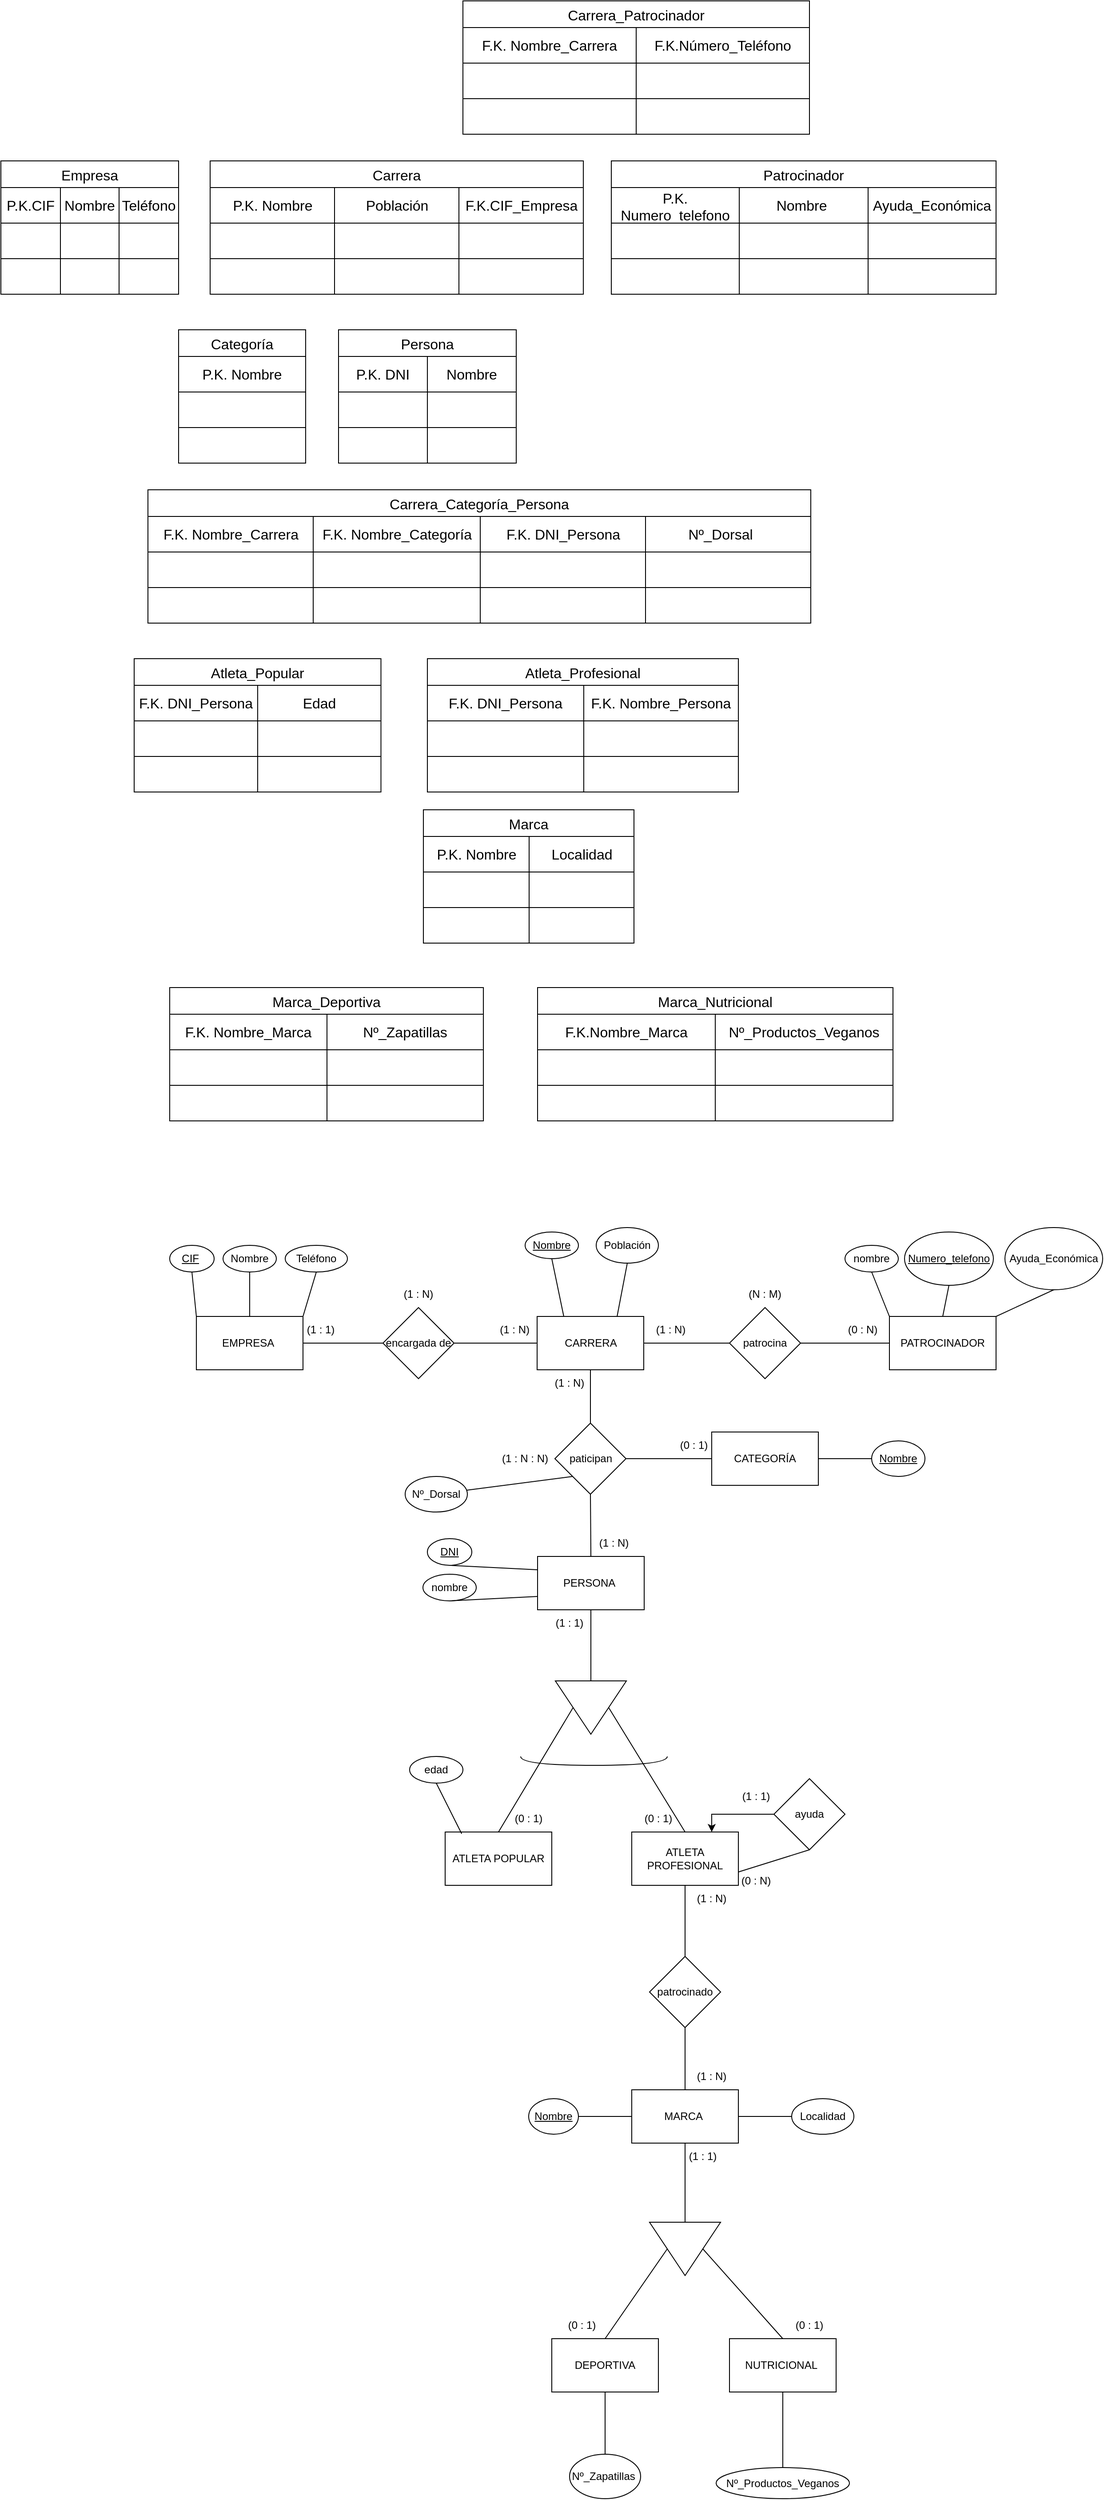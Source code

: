 <mxfile version="22.1.21" type="device">
  <diagram name="Página-1" id="_qSziaWG15YQ3rIgwrcp">
    <mxGraphModel dx="2442" dy="3141" grid="1" gridSize="10" guides="1" tooltips="1" connect="1" arrows="1" fold="1" page="1" pageScale="1" pageWidth="827" pageHeight="1169" math="0" shadow="0">
      <root>
        <mxCell id="0" />
        <mxCell id="1" parent="0" />
        <mxCell id="U4fPo4_bgrHTK7KI_u4o-1" value="EMPRESA&amp;nbsp;" style="rounded=0;whiteSpace=wrap;html=1;" parent="1" vertex="1">
          <mxGeometry x="30" y="160" width="120" height="60" as="geometry" />
        </mxCell>
        <mxCell id="U4fPo4_bgrHTK7KI_u4o-2" value="&lt;u&gt;CIF&lt;/u&gt;&amp;nbsp;" style="ellipse;whiteSpace=wrap;html=1;" parent="1" vertex="1">
          <mxGeometry y="80" width="50" height="30" as="geometry" />
        </mxCell>
        <mxCell id="U4fPo4_bgrHTK7KI_u4o-3" value="Nombre" style="ellipse;whiteSpace=wrap;html=1;" parent="1" vertex="1">
          <mxGeometry x="60" y="80" width="60" height="30" as="geometry" />
        </mxCell>
        <mxCell id="U4fPo4_bgrHTK7KI_u4o-4" value="Teléfono" style="ellipse;whiteSpace=wrap;html=1;" parent="1" vertex="1">
          <mxGeometry x="130" y="80" width="70" height="30" as="geometry" />
        </mxCell>
        <mxCell id="U4fPo4_bgrHTK7KI_u4o-5" value="" style="endArrow=none;html=1;rounded=0;entryX=0.5;entryY=1;entryDx=0;entryDy=0;exitX=1;exitY=0;exitDx=0;exitDy=0;" parent="1" source="U4fPo4_bgrHTK7KI_u4o-1" target="U4fPo4_bgrHTK7KI_u4o-4" edge="1">
          <mxGeometry width="50" height="50" relative="1" as="geometry">
            <mxPoint x="250" y="300" as="sourcePoint" />
            <mxPoint x="300" y="250" as="targetPoint" />
          </mxGeometry>
        </mxCell>
        <mxCell id="U4fPo4_bgrHTK7KI_u4o-6" value="" style="endArrow=none;html=1;rounded=0;entryX=0.5;entryY=1;entryDx=0;entryDy=0;exitX=0.5;exitY=0;exitDx=0;exitDy=0;" parent="1" source="U4fPo4_bgrHTK7KI_u4o-1" target="U4fPo4_bgrHTK7KI_u4o-3" edge="1">
          <mxGeometry width="50" height="50" relative="1" as="geometry">
            <mxPoint x="250" y="300" as="sourcePoint" />
            <mxPoint x="300" y="250" as="targetPoint" />
          </mxGeometry>
        </mxCell>
        <mxCell id="U4fPo4_bgrHTK7KI_u4o-7" value="" style="endArrow=none;html=1;rounded=0;entryX=0.5;entryY=1;entryDx=0;entryDy=0;exitX=0;exitY=0;exitDx=0;exitDy=0;" parent="1" source="U4fPo4_bgrHTK7KI_u4o-1" target="U4fPo4_bgrHTK7KI_u4o-2" edge="1">
          <mxGeometry width="50" height="50" relative="1" as="geometry">
            <mxPoint x="250" y="300" as="sourcePoint" />
            <mxPoint x="300" y="250" as="targetPoint" />
          </mxGeometry>
        </mxCell>
        <mxCell id="U4fPo4_bgrHTK7KI_u4o-8" value="encargada de" style="rhombus;whiteSpace=wrap;html=1;" parent="1" vertex="1">
          <mxGeometry x="240" y="150" width="80" height="80" as="geometry" />
        </mxCell>
        <mxCell id="U4fPo4_bgrHTK7KI_u4o-10" value="" style="endArrow=none;html=1;rounded=0;entryX=0;entryY=0.5;entryDx=0;entryDy=0;exitX=1;exitY=0.5;exitDx=0;exitDy=0;" parent="1" source="U4fPo4_bgrHTK7KI_u4o-8" target="U4fPo4_bgrHTK7KI_u4o-11" edge="1">
          <mxGeometry width="50" height="50" relative="1" as="geometry">
            <mxPoint x="300" y="300" as="sourcePoint" />
            <mxPoint x="413.5" y="190" as="targetPoint" />
          </mxGeometry>
        </mxCell>
        <mxCell id="U4fPo4_bgrHTK7KI_u4o-11" value="CARRERA" style="rounded=0;whiteSpace=wrap;html=1;" parent="1" vertex="1">
          <mxGeometry x="413.5" y="160" width="120" height="60" as="geometry" />
        </mxCell>
        <mxCell id="U4fPo4_bgrHTK7KI_u4o-12" value="" style="endArrow=none;html=1;rounded=0;entryX=1;entryY=0.5;entryDx=0;entryDy=0;exitX=0;exitY=0.5;exitDx=0;exitDy=0;" parent="1" source="U4fPo4_bgrHTK7KI_u4o-8" target="U4fPo4_bgrHTK7KI_u4o-1" edge="1">
          <mxGeometry width="50" height="50" relative="1" as="geometry">
            <mxPoint x="300" y="300" as="sourcePoint" />
            <mxPoint x="350" y="250" as="targetPoint" />
          </mxGeometry>
        </mxCell>
        <mxCell id="U4fPo4_bgrHTK7KI_u4o-13" value="(1 : 1)" style="text;html=1;strokeColor=none;fillColor=none;align=center;verticalAlign=middle;whiteSpace=wrap;rounded=0;" parent="1" vertex="1">
          <mxGeometry x="140" y="160" width="60" height="30" as="geometry" />
        </mxCell>
        <mxCell id="U4fPo4_bgrHTK7KI_u4o-14" value="(1 : N)&amp;nbsp;" style="text;html=1;strokeColor=none;fillColor=none;align=center;verticalAlign=middle;whiteSpace=wrap;rounded=0;" parent="1" vertex="1">
          <mxGeometry x="360" y="160" width="60" height="30" as="geometry" />
        </mxCell>
        <mxCell id="U4fPo4_bgrHTK7KI_u4o-15" value="patrocina" style="rhombus;whiteSpace=wrap;html=1;" parent="1" vertex="1">
          <mxGeometry x="630" y="150" width="80" height="80" as="geometry" />
        </mxCell>
        <mxCell id="U4fPo4_bgrHTK7KI_u4o-16" value="PATROCINADOR" style="rounded=0;whiteSpace=wrap;html=1;" parent="1" vertex="1">
          <mxGeometry x="810" y="160" width="120" height="60" as="geometry" />
        </mxCell>
        <mxCell id="U4fPo4_bgrHTK7KI_u4o-17" value="" style="endArrow=none;html=1;rounded=0;entryX=0;entryY=0.5;entryDx=0;entryDy=0;exitX=1;exitY=0.5;exitDx=0;exitDy=0;" parent="1" source="U4fPo4_bgrHTK7KI_u4o-15" target="U4fPo4_bgrHTK7KI_u4o-16" edge="1">
          <mxGeometry width="50" height="50" relative="1" as="geometry">
            <mxPoint x="570" y="300" as="sourcePoint" />
            <mxPoint x="620" y="250" as="targetPoint" />
          </mxGeometry>
        </mxCell>
        <mxCell id="U4fPo4_bgrHTK7KI_u4o-18" value="" style="endArrow=none;html=1;rounded=0;entryX=1;entryY=0.5;entryDx=0;entryDy=0;exitX=0;exitY=0.5;exitDx=0;exitDy=0;" parent="1" source="U4fPo4_bgrHTK7KI_u4o-15" target="U4fPo4_bgrHTK7KI_u4o-11" edge="1">
          <mxGeometry width="50" height="50" relative="1" as="geometry">
            <mxPoint x="570" y="300" as="sourcePoint" />
            <mxPoint x="620" y="250" as="targetPoint" />
          </mxGeometry>
        </mxCell>
        <mxCell id="U4fPo4_bgrHTK7KI_u4o-19" value="(0 : N)" style="text;html=1;strokeColor=none;fillColor=none;align=center;verticalAlign=middle;whiteSpace=wrap;rounded=0;" parent="1" vertex="1">
          <mxGeometry x="750" y="160" width="60" height="30" as="geometry" />
        </mxCell>
        <mxCell id="U4fPo4_bgrHTK7KI_u4o-20" value="(1 : N)" style="text;html=1;strokeColor=none;fillColor=none;align=center;verticalAlign=middle;whiteSpace=wrap;rounded=0;" parent="1" vertex="1">
          <mxGeometry x="533.5" y="160" width="60" height="30" as="geometry" />
        </mxCell>
        <mxCell id="U4fPo4_bgrHTK7KI_u4o-21" value="(1 : N)" style="text;html=1;strokeColor=none;fillColor=none;align=center;verticalAlign=middle;whiteSpace=wrap;rounded=0;" parent="1" vertex="1">
          <mxGeometry x="250" y="120" width="60" height="30" as="geometry" />
        </mxCell>
        <mxCell id="U4fPo4_bgrHTK7KI_u4o-22" value="(N : M)" style="text;html=1;strokeColor=none;fillColor=none;align=center;verticalAlign=middle;whiteSpace=wrap;rounded=0;" parent="1" vertex="1">
          <mxGeometry x="640" y="120" width="60" height="30" as="geometry" />
        </mxCell>
        <mxCell id="U4fPo4_bgrHTK7KI_u4o-23" value="nombre" style="ellipse;whiteSpace=wrap;html=1;" parent="1" vertex="1">
          <mxGeometry x="760" y="80" width="60" height="30" as="geometry" />
        </mxCell>
        <mxCell id="U4fPo4_bgrHTK7KI_u4o-24" value="&lt;u&gt;Numero_telefono&lt;/u&gt;" style="ellipse;whiteSpace=wrap;html=1;" parent="1" vertex="1">
          <mxGeometry x="827" y="65" width="100" height="60" as="geometry" />
        </mxCell>
        <mxCell id="U4fPo4_bgrHTK7KI_u4o-25" value="Ayuda_Económica" style="ellipse;whiteSpace=wrap;html=1;" parent="1" vertex="1">
          <mxGeometry x="940" y="60" width="110" height="70" as="geometry" />
        </mxCell>
        <mxCell id="U4fPo4_bgrHTK7KI_u4o-26" value="" style="endArrow=none;html=1;rounded=0;entryX=0.5;entryY=1;entryDx=0;entryDy=0;exitX=1;exitY=0;exitDx=0;exitDy=0;" parent="1" source="U4fPo4_bgrHTK7KI_u4o-16" target="U4fPo4_bgrHTK7KI_u4o-25" edge="1">
          <mxGeometry width="50" height="50" relative="1" as="geometry">
            <mxPoint x="830" y="330" as="sourcePoint" />
            <mxPoint x="880" y="280" as="targetPoint" />
          </mxGeometry>
        </mxCell>
        <mxCell id="U4fPo4_bgrHTK7KI_u4o-27" value="" style="endArrow=none;html=1;rounded=0;entryX=0.5;entryY=1;entryDx=0;entryDy=0;exitX=0.5;exitY=0;exitDx=0;exitDy=0;" parent="1" source="U4fPo4_bgrHTK7KI_u4o-16" target="U4fPo4_bgrHTK7KI_u4o-24" edge="1">
          <mxGeometry width="50" height="50" relative="1" as="geometry">
            <mxPoint x="830" y="330" as="sourcePoint" />
            <mxPoint x="880" y="280" as="targetPoint" />
          </mxGeometry>
        </mxCell>
        <mxCell id="U4fPo4_bgrHTK7KI_u4o-28" value="" style="endArrow=none;html=1;rounded=0;entryX=0.5;entryY=1;entryDx=0;entryDy=0;exitX=0;exitY=0;exitDx=0;exitDy=0;" parent="1" source="U4fPo4_bgrHTK7KI_u4o-16" target="U4fPo4_bgrHTK7KI_u4o-23" edge="1">
          <mxGeometry width="50" height="50" relative="1" as="geometry">
            <mxPoint x="830" y="330" as="sourcePoint" />
            <mxPoint x="880" y="280" as="targetPoint" />
          </mxGeometry>
        </mxCell>
        <mxCell id="U4fPo4_bgrHTK7KI_u4o-29" value="&lt;u&gt;Nombre&lt;/u&gt;" style="ellipse;whiteSpace=wrap;html=1;" parent="1" vertex="1">
          <mxGeometry x="400" y="65" width="60" height="30" as="geometry" />
        </mxCell>
        <mxCell id="U4fPo4_bgrHTK7KI_u4o-30" value="" style="endArrow=none;html=1;rounded=0;entryX=0.5;entryY=1;entryDx=0;entryDy=0;exitX=0.25;exitY=0;exitDx=0;exitDy=0;" parent="1" source="U4fPo4_bgrHTK7KI_u4o-11" target="U4fPo4_bgrHTK7KI_u4o-29" edge="1">
          <mxGeometry width="50" height="50" relative="1" as="geometry">
            <mxPoint x="540" y="250" as="sourcePoint" />
            <mxPoint x="590" y="200" as="targetPoint" />
          </mxGeometry>
        </mxCell>
        <mxCell id="U4fPo4_bgrHTK7KI_u4o-31" value="Población" style="ellipse;whiteSpace=wrap;html=1;" parent="1" vertex="1">
          <mxGeometry x="480" y="60" width="70" height="40" as="geometry" />
        </mxCell>
        <mxCell id="U4fPo4_bgrHTK7KI_u4o-32" value="" style="endArrow=none;html=1;rounded=0;entryX=0.5;entryY=1;entryDx=0;entryDy=0;exitX=0.75;exitY=0;exitDx=0;exitDy=0;" parent="1" source="U4fPo4_bgrHTK7KI_u4o-11" target="U4fPo4_bgrHTK7KI_u4o-31" edge="1">
          <mxGeometry width="50" height="50" relative="1" as="geometry">
            <mxPoint x="510" y="260" as="sourcePoint" />
            <mxPoint x="560" y="210" as="targetPoint" />
          </mxGeometry>
        </mxCell>
        <mxCell id="U4fPo4_bgrHTK7KI_u4o-33" value="paticipan" style="rhombus;whiteSpace=wrap;html=1;" parent="1" vertex="1">
          <mxGeometry x="433.5" y="280" width="80" height="80" as="geometry" />
        </mxCell>
        <mxCell id="U4fPo4_bgrHTK7KI_u4o-34" value="PERSONA&amp;nbsp;" style="rounded=0;whiteSpace=wrap;html=1;" parent="1" vertex="1">
          <mxGeometry x="414" y="430" width="120" height="60" as="geometry" />
        </mxCell>
        <mxCell id="U4fPo4_bgrHTK7KI_u4o-36" value="" style="endArrow=none;html=1;rounded=0;entryX=0.5;entryY=0;entryDx=0;entryDy=0;exitX=0.5;exitY=1;exitDx=0;exitDy=0;" parent="1" source="U4fPo4_bgrHTK7KI_u4o-33" target="U4fPo4_bgrHTK7KI_u4o-34" edge="1">
          <mxGeometry width="50" height="50" relative="1" as="geometry">
            <mxPoint x="550" y="350" as="sourcePoint" />
            <mxPoint x="600" y="300" as="targetPoint" />
          </mxGeometry>
        </mxCell>
        <mxCell id="U4fPo4_bgrHTK7KI_u4o-37" value="" style="endArrow=none;html=1;rounded=0;entryX=0.5;entryY=1;entryDx=0;entryDy=0;exitX=0.5;exitY=0;exitDx=0;exitDy=0;" parent="1" source="U4fPo4_bgrHTK7KI_u4o-33" target="U4fPo4_bgrHTK7KI_u4o-11" edge="1">
          <mxGeometry width="50" height="50" relative="1" as="geometry">
            <mxPoint x="550" y="350" as="sourcePoint" />
            <mxPoint x="600" y="300" as="targetPoint" />
          </mxGeometry>
        </mxCell>
        <mxCell id="U4fPo4_bgrHTK7KI_u4o-38" value="CATEGORÍA" style="rounded=0;whiteSpace=wrap;html=1;" parent="1" vertex="1">
          <mxGeometry x="610" y="290" width="120" height="60" as="geometry" />
        </mxCell>
        <mxCell id="U4fPo4_bgrHTK7KI_u4o-39" value="" style="endArrow=none;html=1;rounded=0;entryX=0;entryY=0.5;entryDx=0;entryDy=0;exitX=1;exitY=0.5;exitDx=0;exitDy=0;" parent="1" source="U4fPo4_bgrHTK7KI_u4o-33" target="U4fPo4_bgrHTK7KI_u4o-38" edge="1">
          <mxGeometry width="50" height="50" relative="1" as="geometry">
            <mxPoint x="550" y="350" as="sourcePoint" />
            <mxPoint x="600" y="300" as="targetPoint" />
          </mxGeometry>
        </mxCell>
        <mxCell id="U4fPo4_bgrHTK7KI_u4o-40" value="(1 : N)" style="text;html=1;strokeColor=none;fillColor=none;align=center;verticalAlign=middle;whiteSpace=wrap;rounded=0;" parent="1" vertex="1">
          <mxGeometry x="470" y="400" width="60" height="30" as="geometry" />
        </mxCell>
        <mxCell id="U4fPo4_bgrHTK7KI_u4o-41" value="(0 : 1)" style="text;html=1;strokeColor=none;fillColor=none;align=center;verticalAlign=middle;whiteSpace=wrap;rounded=0;" parent="1" vertex="1">
          <mxGeometry x="560" y="290" width="60" height="30" as="geometry" />
        </mxCell>
        <mxCell id="U4fPo4_bgrHTK7KI_u4o-42" value="(1 : N)" style="text;html=1;strokeColor=none;fillColor=none;align=center;verticalAlign=middle;whiteSpace=wrap;rounded=0;" parent="1" vertex="1">
          <mxGeometry x="420" y="220" width="60" height="30" as="geometry" />
        </mxCell>
        <mxCell id="U4fPo4_bgrHTK7KI_u4o-43" value="(1 : N : N)" style="text;html=1;strokeColor=none;fillColor=none;align=center;verticalAlign=middle;whiteSpace=wrap;rounded=0;" parent="1" vertex="1">
          <mxGeometry x="370" y="305" width="60" height="30" as="geometry" />
        </mxCell>
        <mxCell id="U4fPo4_bgrHTK7KI_u4o-44" value="&lt;u&gt;Nombre&lt;/u&gt;" style="ellipse;whiteSpace=wrap;html=1;" parent="1" vertex="1">
          <mxGeometry x="790" y="300" width="60" height="40" as="geometry" />
        </mxCell>
        <mxCell id="U4fPo4_bgrHTK7KI_u4o-45" value="" style="endArrow=none;html=1;rounded=0;entryX=0;entryY=0.5;entryDx=0;entryDy=0;exitX=1;exitY=0.5;exitDx=0;exitDy=0;" parent="1" source="U4fPo4_bgrHTK7KI_u4o-38" target="U4fPo4_bgrHTK7KI_u4o-44" edge="1">
          <mxGeometry width="50" height="50" relative="1" as="geometry">
            <mxPoint x="690" y="410" as="sourcePoint" />
            <mxPoint x="740" y="360" as="targetPoint" />
          </mxGeometry>
        </mxCell>
        <mxCell id="U4fPo4_bgrHTK7KI_u4o-46" value="" style="endArrow=none;html=1;rounded=0;exitX=0;exitY=1;exitDx=0;exitDy=0;" parent="1" source="U4fPo4_bgrHTK7KI_u4o-33" target="U4fPo4_bgrHTK7KI_u4o-47" edge="1">
          <mxGeometry width="50" height="50" relative="1" as="geometry">
            <mxPoint x="520" y="410" as="sourcePoint" />
            <mxPoint x="610" y="460" as="targetPoint" />
          </mxGeometry>
        </mxCell>
        <mxCell id="U4fPo4_bgrHTK7KI_u4o-47" value="Nº_Dorsal" style="ellipse;whiteSpace=wrap;html=1;" parent="1" vertex="1">
          <mxGeometry x="265" y="340" width="70" height="40" as="geometry" />
        </mxCell>
        <mxCell id="U4fPo4_bgrHTK7KI_u4o-48" value="" style="triangle;whiteSpace=wrap;html=1;direction=south;" parent="1" vertex="1">
          <mxGeometry x="434" y="570" width="80" height="60" as="geometry" />
        </mxCell>
        <mxCell id="U4fPo4_bgrHTK7KI_u4o-49" value="ATLETA PROFESIONAL" style="rounded=0;whiteSpace=wrap;html=1;" parent="1" vertex="1">
          <mxGeometry x="520" y="740" width="120" height="60" as="geometry" />
        </mxCell>
        <mxCell id="U4fPo4_bgrHTK7KI_u4o-50" value="ATLETA POPULAR" style="rounded=0;whiteSpace=wrap;html=1;" parent="1" vertex="1">
          <mxGeometry x="310" y="740" width="120" height="60" as="geometry" />
        </mxCell>
        <mxCell id="U4fPo4_bgrHTK7KI_u4o-51" value="" style="endArrow=none;html=1;rounded=0;entryX=0.5;entryY=1;entryDx=0;entryDy=0;exitX=0.5;exitY=0;exitDx=0;exitDy=0;" parent="1" source="U4fPo4_bgrHTK7KI_u4o-50" target="U4fPo4_bgrHTK7KI_u4o-48" edge="1">
          <mxGeometry width="50" height="50" relative="1" as="geometry">
            <mxPoint x="380" y="800" as="sourcePoint" />
            <mxPoint x="430" y="660" as="targetPoint" />
          </mxGeometry>
        </mxCell>
        <mxCell id="U4fPo4_bgrHTK7KI_u4o-52" value="" style="endArrow=none;html=1;rounded=0;entryX=0.5;entryY=0;entryDx=0;entryDy=0;exitX=0.5;exitY=0;exitDx=0;exitDy=0;" parent="1" source="U4fPo4_bgrHTK7KI_u4o-48" target="U4fPo4_bgrHTK7KI_u4o-49" edge="1">
          <mxGeometry width="50" height="50" relative="1" as="geometry">
            <mxPoint x="380" y="800" as="sourcePoint" />
            <mxPoint x="430" y="750" as="targetPoint" />
          </mxGeometry>
        </mxCell>
        <mxCell id="U4fPo4_bgrHTK7KI_u4o-53" value="" style="endArrow=none;html=1;rounded=0;entryX=0.5;entryY=1;entryDx=0;entryDy=0;exitX=0;exitY=0.5;exitDx=0;exitDy=0;" parent="1" source="U4fPo4_bgrHTK7KI_u4o-48" target="U4fPo4_bgrHTK7KI_u4o-34" edge="1">
          <mxGeometry width="50" height="50" relative="1" as="geometry">
            <mxPoint x="380" y="680" as="sourcePoint" />
            <mxPoint x="430" y="630" as="targetPoint" />
          </mxGeometry>
        </mxCell>
        <mxCell id="U4fPo4_bgrHTK7KI_u4o-54" value="" style="shape=requiredInterface;html=1;verticalLabelPosition=bottom;sketch=0;direction=south;" parent="1" vertex="1">
          <mxGeometry x="395" y="655" width="165" height="10" as="geometry" />
        </mxCell>
        <mxCell id="U4fPo4_bgrHTK7KI_u4o-55" value="(1 : 1)" style="text;html=1;strokeColor=none;fillColor=none;align=center;verticalAlign=middle;whiteSpace=wrap;rounded=0;" parent="1" vertex="1">
          <mxGeometry x="420" y="490" width="60" height="30" as="geometry" />
        </mxCell>
        <mxCell id="U4fPo4_bgrHTK7KI_u4o-56" value="(0 : 1)" style="text;html=1;strokeColor=none;fillColor=none;align=center;verticalAlign=middle;whiteSpace=wrap;rounded=0;" parent="1" vertex="1">
          <mxGeometry x="374" y="710" width="60" height="30" as="geometry" />
        </mxCell>
        <mxCell id="U4fPo4_bgrHTK7KI_u4o-57" value="(0 : 1)" style="text;html=1;strokeColor=none;fillColor=none;align=center;verticalAlign=middle;whiteSpace=wrap;rounded=0;" parent="1" vertex="1">
          <mxGeometry x="520" y="710" width="60" height="30" as="geometry" />
        </mxCell>
        <mxCell id="U4fPo4_bgrHTK7KI_u4o-60" value="&lt;u&gt;DNI&lt;/u&gt;" style="ellipse;whiteSpace=wrap;html=1;" parent="1" vertex="1">
          <mxGeometry x="290" y="410" width="50" height="30" as="geometry" />
        </mxCell>
        <mxCell id="U4fPo4_bgrHTK7KI_u4o-61" value="" style="endArrow=none;html=1;rounded=0;entryX=0.5;entryY=1;entryDx=0;entryDy=0;exitX=0;exitY=0.25;exitDx=0;exitDy=0;" parent="1" source="U4fPo4_bgrHTK7KI_u4o-34" target="U4fPo4_bgrHTK7KI_u4o-60" edge="1">
          <mxGeometry width="50" height="50" relative="1" as="geometry">
            <mxPoint x="480" y="630" as="sourcePoint" />
            <mxPoint x="530" y="580" as="targetPoint" />
          </mxGeometry>
        </mxCell>
        <mxCell id="U4fPo4_bgrHTK7KI_u4o-62" value="nombre" style="ellipse;whiteSpace=wrap;html=1;" parent="1" vertex="1">
          <mxGeometry x="285" y="450" width="60" height="30" as="geometry" />
        </mxCell>
        <mxCell id="U4fPo4_bgrHTK7KI_u4o-63" value="" style="endArrow=none;html=1;rounded=0;entryX=0.5;entryY=1;entryDx=0;entryDy=0;exitX=0;exitY=0.75;exitDx=0;exitDy=0;" parent="1" source="U4fPo4_bgrHTK7KI_u4o-34" target="U4fPo4_bgrHTK7KI_u4o-62" edge="1">
          <mxGeometry width="50" height="50" relative="1" as="geometry">
            <mxPoint x="480" y="630" as="sourcePoint" />
            <mxPoint x="530" y="580" as="targetPoint" />
          </mxGeometry>
        </mxCell>
        <mxCell id="U4fPo4_bgrHTK7KI_u4o-66" value="edad" style="ellipse;whiteSpace=wrap;html=1;" parent="1" vertex="1">
          <mxGeometry x="270" y="655" width="60" height="30" as="geometry" />
        </mxCell>
        <mxCell id="U4fPo4_bgrHTK7KI_u4o-67" value="" style="endArrow=none;html=1;rounded=0;entryX=0.155;entryY=0.033;entryDx=0;entryDy=0;entryPerimeter=0;exitX=0.5;exitY=1;exitDx=0;exitDy=0;" parent="1" source="U4fPo4_bgrHTK7KI_u4o-66" target="U4fPo4_bgrHTK7KI_u4o-50" edge="1">
          <mxGeometry width="50" height="50" relative="1" as="geometry">
            <mxPoint x="440" y="670" as="sourcePoint" />
            <mxPoint x="490" y="620" as="targetPoint" />
          </mxGeometry>
        </mxCell>
        <mxCell id="U4fPo4_bgrHTK7KI_u4o-69" style="edgeStyle=orthogonalEdgeStyle;rounded=0;orthogonalLoop=1;jettySize=auto;html=1;exitX=0;exitY=0.5;exitDx=0;exitDy=0;entryX=0.75;entryY=0;entryDx=0;entryDy=0;" parent="1" source="U4fPo4_bgrHTK7KI_u4o-68" target="U4fPo4_bgrHTK7KI_u4o-49" edge="1">
          <mxGeometry relative="1" as="geometry" />
        </mxCell>
        <mxCell id="U4fPo4_bgrHTK7KI_u4o-68" value="ayuda" style="rhombus;whiteSpace=wrap;html=1;" parent="1" vertex="1">
          <mxGeometry x="680" y="680" width="80" height="80" as="geometry" />
        </mxCell>
        <mxCell id="U4fPo4_bgrHTK7KI_u4o-70" value="" style="endArrow=none;html=1;rounded=0;entryX=0.5;entryY=1;entryDx=0;entryDy=0;exitX=1;exitY=0.75;exitDx=0;exitDy=0;" parent="1" source="U4fPo4_bgrHTK7KI_u4o-49" target="U4fPo4_bgrHTK7KI_u4o-68" edge="1">
          <mxGeometry width="50" height="50" relative="1" as="geometry">
            <mxPoint x="580" y="780" as="sourcePoint" />
            <mxPoint x="630" y="730" as="targetPoint" />
          </mxGeometry>
        </mxCell>
        <mxCell id="U4fPo4_bgrHTK7KI_u4o-71" value="(1 : 1)" style="text;html=1;strokeColor=none;fillColor=none;align=center;verticalAlign=middle;whiteSpace=wrap;rounded=0;" parent="1" vertex="1">
          <mxGeometry x="630" y="685" width="60" height="30" as="geometry" />
        </mxCell>
        <mxCell id="U4fPo4_bgrHTK7KI_u4o-72" value="(0 : N)" style="text;html=1;strokeColor=none;fillColor=none;align=center;verticalAlign=middle;whiteSpace=wrap;rounded=0;" parent="1" vertex="1">
          <mxGeometry x="630" y="780" width="60" height="30" as="geometry" />
        </mxCell>
        <mxCell id="U4fPo4_bgrHTK7KI_u4o-73" value="patrocinado" style="rhombus;whiteSpace=wrap;html=1;" parent="1" vertex="1">
          <mxGeometry x="540" y="880" width="80" height="80" as="geometry" />
        </mxCell>
        <mxCell id="U4fPo4_bgrHTK7KI_u4o-74" value="MARCA&amp;nbsp;" style="rounded=0;whiteSpace=wrap;html=1;" parent="1" vertex="1">
          <mxGeometry x="520" y="1030" width="120" height="60" as="geometry" />
        </mxCell>
        <mxCell id="U4fPo4_bgrHTK7KI_u4o-75" value="" style="endArrow=none;html=1;rounded=0;entryX=0.5;entryY=1;entryDx=0;entryDy=0;exitX=0.5;exitY=0;exitDx=0;exitDy=0;" parent="1" source="U4fPo4_bgrHTK7KI_u4o-73" target="U4fPo4_bgrHTK7KI_u4o-49" edge="1">
          <mxGeometry width="50" height="50" relative="1" as="geometry">
            <mxPoint x="540" y="900" as="sourcePoint" />
            <mxPoint x="590" y="850" as="targetPoint" />
          </mxGeometry>
        </mxCell>
        <mxCell id="U4fPo4_bgrHTK7KI_u4o-76" value="" style="endArrow=none;html=1;rounded=0;entryX=0.5;entryY=0;entryDx=0;entryDy=0;exitX=0.5;exitY=1;exitDx=0;exitDy=0;" parent="1" source="U4fPo4_bgrHTK7KI_u4o-73" target="U4fPo4_bgrHTK7KI_u4o-74" edge="1">
          <mxGeometry width="50" height="50" relative="1" as="geometry">
            <mxPoint x="540" y="900" as="sourcePoint" />
            <mxPoint x="590" y="850" as="targetPoint" />
          </mxGeometry>
        </mxCell>
        <mxCell id="U4fPo4_bgrHTK7KI_u4o-77" value="(1 : N)" style="text;html=1;strokeColor=none;fillColor=none;align=center;verticalAlign=middle;whiteSpace=wrap;rounded=0;" parent="1" vertex="1">
          <mxGeometry x="580" y="1000" width="60" height="30" as="geometry" />
        </mxCell>
        <mxCell id="U4fPo4_bgrHTK7KI_u4o-78" value="(1 : N)" style="text;html=1;strokeColor=none;fillColor=none;align=center;verticalAlign=middle;whiteSpace=wrap;rounded=0;" parent="1" vertex="1">
          <mxGeometry x="580" y="800" width="60" height="30" as="geometry" />
        </mxCell>
        <mxCell id="U4fPo4_bgrHTK7KI_u4o-79" value="" style="triangle;whiteSpace=wrap;html=1;direction=south;" parent="1" vertex="1">
          <mxGeometry x="540" y="1179" width="80" height="60" as="geometry" />
        </mxCell>
        <mxCell id="U4fPo4_bgrHTK7KI_u4o-80" value="" style="endArrow=none;html=1;rounded=0;entryX=0;entryY=0.5;entryDx=0;entryDy=0;exitX=0.5;exitY=1;exitDx=0;exitDy=0;" parent="1" source="U4fPo4_bgrHTK7KI_u4o-74" target="U4fPo4_bgrHTK7KI_u4o-79" edge="1">
          <mxGeometry width="50" height="50" relative="1" as="geometry">
            <mxPoint x="540" y="1100" as="sourcePoint" />
            <mxPoint x="590" y="1050" as="targetPoint" />
          </mxGeometry>
        </mxCell>
        <mxCell id="U4fPo4_bgrHTK7KI_u4o-81" value="NUTRICIONAL&amp;nbsp;" style="rounded=0;whiteSpace=wrap;html=1;" parent="1" vertex="1">
          <mxGeometry x="630" y="1310" width="120" height="60" as="geometry" />
        </mxCell>
        <mxCell id="U4fPo4_bgrHTK7KI_u4o-82" value="DEPORTIVA" style="rounded=0;whiteSpace=wrap;html=1;" parent="1" vertex="1">
          <mxGeometry x="430" y="1310" width="120" height="60" as="geometry" />
        </mxCell>
        <mxCell id="U4fPo4_bgrHTK7KI_u4o-83" value="" style="endArrow=none;html=1;rounded=0;entryX=0.5;entryY=0;entryDx=0;entryDy=0;exitX=0.5;exitY=0;exitDx=0;exitDy=0;" parent="1" source="U4fPo4_bgrHTK7KI_u4o-79" target="U4fPo4_bgrHTK7KI_u4o-81" edge="1">
          <mxGeometry width="50" height="50" relative="1" as="geometry">
            <mxPoint x="540" y="1350" as="sourcePoint" />
            <mxPoint x="590" y="1300" as="targetPoint" />
          </mxGeometry>
        </mxCell>
        <mxCell id="U4fPo4_bgrHTK7KI_u4o-84" value="" style="endArrow=none;html=1;rounded=0;entryX=0.5;entryY=1;entryDx=0;entryDy=0;exitX=0.5;exitY=0;exitDx=0;exitDy=0;" parent="1" source="U4fPo4_bgrHTK7KI_u4o-82" target="U4fPo4_bgrHTK7KI_u4o-79" edge="1">
          <mxGeometry width="50" height="50" relative="1" as="geometry">
            <mxPoint x="540" y="1350" as="sourcePoint" />
            <mxPoint x="590" y="1300" as="targetPoint" />
          </mxGeometry>
        </mxCell>
        <mxCell id="U4fPo4_bgrHTK7KI_u4o-85" value="(1 : 1)" style="text;html=1;strokeColor=none;fillColor=none;align=center;verticalAlign=middle;whiteSpace=wrap;rounded=0;" parent="1" vertex="1">
          <mxGeometry x="570" y="1090" width="60" height="30" as="geometry" />
        </mxCell>
        <mxCell id="U4fPo4_bgrHTK7KI_u4o-86" value="(0 : 1)" style="text;html=1;strokeColor=none;fillColor=none;align=center;verticalAlign=middle;whiteSpace=wrap;rounded=0;" parent="1" vertex="1">
          <mxGeometry x="690" y="1280" width="60" height="30" as="geometry" />
        </mxCell>
        <mxCell id="U4fPo4_bgrHTK7KI_u4o-87" value="(0 : 1)" style="text;html=1;strokeColor=none;fillColor=none;align=center;verticalAlign=middle;whiteSpace=wrap;rounded=0;" parent="1" vertex="1">
          <mxGeometry x="433.5" y="1280" width="60" height="30" as="geometry" />
        </mxCell>
        <mxCell id="U4fPo4_bgrHTK7KI_u4o-88" value="Localidad" style="ellipse;whiteSpace=wrap;html=1;" parent="1" vertex="1">
          <mxGeometry x="700" y="1040" width="70" height="40" as="geometry" />
        </mxCell>
        <mxCell id="U4fPo4_bgrHTK7KI_u4o-89" value="&lt;u&gt;Nombre&lt;/u&gt;" style="ellipse;whiteSpace=wrap;html=1;" parent="1" vertex="1">
          <mxGeometry x="404" y="1040" width="56" height="40" as="geometry" />
        </mxCell>
        <mxCell id="U4fPo4_bgrHTK7KI_u4o-90" value="" style="endArrow=none;html=1;rounded=0;entryX=1;entryY=0.5;entryDx=0;entryDy=0;exitX=0;exitY=0.5;exitDx=0;exitDy=0;" parent="1" source="U4fPo4_bgrHTK7KI_u4o-74" target="U4fPo4_bgrHTK7KI_u4o-89" edge="1">
          <mxGeometry width="50" height="50" relative="1" as="geometry">
            <mxPoint x="540" y="1120" as="sourcePoint" />
            <mxPoint x="590" y="1070" as="targetPoint" />
          </mxGeometry>
        </mxCell>
        <mxCell id="U4fPo4_bgrHTK7KI_u4o-91" value="" style="endArrow=none;html=1;rounded=0;entryX=0;entryY=0.5;entryDx=0;entryDy=0;exitX=1;exitY=0.5;exitDx=0;exitDy=0;" parent="1" source="U4fPo4_bgrHTK7KI_u4o-74" target="U4fPo4_bgrHTK7KI_u4o-88" edge="1">
          <mxGeometry width="50" height="50" relative="1" as="geometry">
            <mxPoint x="540" y="1120" as="sourcePoint" />
            <mxPoint x="590" y="1070" as="targetPoint" />
          </mxGeometry>
        </mxCell>
        <mxCell id="U4fPo4_bgrHTK7KI_u4o-92" value="Nº_Zapatillas&amp;nbsp;" style="ellipse;whiteSpace=wrap;html=1;" parent="1" vertex="1">
          <mxGeometry x="450" y="1440" width="80" height="50" as="geometry" />
        </mxCell>
        <mxCell id="U4fPo4_bgrHTK7KI_u4o-93" value="Nº_Productos_Veganos" style="ellipse;whiteSpace=wrap;html=1;" parent="1" vertex="1">
          <mxGeometry x="615" y="1455" width="150" height="35" as="geometry" />
        </mxCell>
        <mxCell id="U4fPo4_bgrHTK7KI_u4o-94" value="" style="endArrow=none;html=1;rounded=0;entryX=0.5;entryY=1;entryDx=0;entryDy=0;exitX=0.5;exitY=0;exitDx=0;exitDy=0;" parent="1" source="U4fPo4_bgrHTK7KI_u4o-93" target="U4fPo4_bgrHTK7KI_u4o-81" edge="1">
          <mxGeometry width="50" height="50" relative="1" as="geometry">
            <mxPoint x="540" y="1520" as="sourcePoint" />
            <mxPoint x="590" y="1470" as="targetPoint" />
          </mxGeometry>
        </mxCell>
        <mxCell id="U4fPo4_bgrHTK7KI_u4o-95" value="" style="endArrow=none;html=1;rounded=0;entryX=0.5;entryY=1;entryDx=0;entryDy=0;exitX=0.5;exitY=0;exitDx=0;exitDy=0;" parent="1" source="U4fPo4_bgrHTK7KI_u4o-92" target="U4fPo4_bgrHTK7KI_u4o-82" edge="1">
          <mxGeometry width="50" height="50" relative="1" as="geometry">
            <mxPoint x="540" y="1520" as="sourcePoint" />
            <mxPoint x="590" y="1470" as="targetPoint" />
          </mxGeometry>
        </mxCell>
        <mxCell id="U4fPo4_bgrHTK7KI_u4o-96" value="Empresa" style="shape=table;startSize=30;container=1;collapsible=0;childLayout=tableLayout;strokeColor=default;fontSize=16;" parent="1" vertex="1">
          <mxGeometry x="-190" y="-1140" width="200" height="150" as="geometry" />
        </mxCell>
        <mxCell id="U4fPo4_bgrHTK7KI_u4o-97" value="" style="shape=tableRow;horizontal=0;startSize=0;swimlaneHead=0;swimlaneBody=0;strokeColor=inherit;top=0;left=0;bottom=0;right=0;collapsible=0;dropTarget=0;fillColor=none;points=[[0,0.5],[1,0.5]];portConstraint=eastwest;fontSize=16;" parent="U4fPo4_bgrHTK7KI_u4o-96" vertex="1">
          <mxGeometry y="30" width="200" height="40" as="geometry" />
        </mxCell>
        <mxCell id="U4fPo4_bgrHTK7KI_u4o-98" value="P.K.CIF" style="shape=partialRectangle;html=1;whiteSpace=wrap;connectable=0;strokeColor=inherit;overflow=hidden;fillColor=none;top=0;left=0;bottom=0;right=0;pointerEvents=1;fontSize=16;" parent="U4fPo4_bgrHTK7KI_u4o-97" vertex="1">
          <mxGeometry width="67" height="40" as="geometry">
            <mxRectangle width="67" height="40" as="alternateBounds" />
          </mxGeometry>
        </mxCell>
        <mxCell id="U4fPo4_bgrHTK7KI_u4o-99" value="Nombre" style="shape=partialRectangle;html=1;whiteSpace=wrap;connectable=0;strokeColor=inherit;overflow=hidden;fillColor=none;top=0;left=0;bottom=0;right=0;pointerEvents=1;fontSize=16;" parent="U4fPo4_bgrHTK7KI_u4o-97" vertex="1">
          <mxGeometry x="67" width="66" height="40" as="geometry">
            <mxRectangle width="66" height="40" as="alternateBounds" />
          </mxGeometry>
        </mxCell>
        <mxCell id="U4fPo4_bgrHTK7KI_u4o-100" value="Teléfono" style="shape=partialRectangle;html=1;whiteSpace=wrap;connectable=0;strokeColor=inherit;overflow=hidden;fillColor=none;top=0;left=0;bottom=0;right=0;pointerEvents=1;fontSize=16;" parent="U4fPo4_bgrHTK7KI_u4o-97" vertex="1">
          <mxGeometry x="133" width="67" height="40" as="geometry">
            <mxRectangle width="67" height="40" as="alternateBounds" />
          </mxGeometry>
        </mxCell>
        <mxCell id="U4fPo4_bgrHTK7KI_u4o-101" value="" style="shape=tableRow;horizontal=0;startSize=0;swimlaneHead=0;swimlaneBody=0;strokeColor=inherit;top=0;left=0;bottom=0;right=0;collapsible=0;dropTarget=0;fillColor=none;points=[[0,0.5],[1,0.5]];portConstraint=eastwest;fontSize=16;" parent="U4fPo4_bgrHTK7KI_u4o-96" vertex="1">
          <mxGeometry y="70" width="200" height="40" as="geometry" />
        </mxCell>
        <mxCell id="U4fPo4_bgrHTK7KI_u4o-102" value="" style="shape=partialRectangle;html=1;whiteSpace=wrap;connectable=0;strokeColor=inherit;overflow=hidden;fillColor=none;top=0;left=0;bottom=0;right=0;pointerEvents=1;fontSize=16;" parent="U4fPo4_bgrHTK7KI_u4o-101" vertex="1">
          <mxGeometry width="67" height="40" as="geometry">
            <mxRectangle width="67" height="40" as="alternateBounds" />
          </mxGeometry>
        </mxCell>
        <mxCell id="U4fPo4_bgrHTK7KI_u4o-103" value="" style="shape=partialRectangle;html=1;whiteSpace=wrap;connectable=0;strokeColor=inherit;overflow=hidden;fillColor=none;top=0;left=0;bottom=0;right=0;pointerEvents=1;fontSize=16;" parent="U4fPo4_bgrHTK7KI_u4o-101" vertex="1">
          <mxGeometry x="67" width="66" height="40" as="geometry">
            <mxRectangle width="66" height="40" as="alternateBounds" />
          </mxGeometry>
        </mxCell>
        <mxCell id="U4fPo4_bgrHTK7KI_u4o-104" value="" style="shape=partialRectangle;html=1;whiteSpace=wrap;connectable=0;strokeColor=inherit;overflow=hidden;fillColor=none;top=0;left=0;bottom=0;right=0;pointerEvents=1;fontSize=16;" parent="U4fPo4_bgrHTK7KI_u4o-101" vertex="1">
          <mxGeometry x="133" width="67" height="40" as="geometry">
            <mxRectangle width="67" height="40" as="alternateBounds" />
          </mxGeometry>
        </mxCell>
        <mxCell id="U4fPo4_bgrHTK7KI_u4o-105" value="" style="shape=tableRow;horizontal=0;startSize=0;swimlaneHead=0;swimlaneBody=0;strokeColor=inherit;top=0;left=0;bottom=0;right=0;collapsible=0;dropTarget=0;fillColor=none;points=[[0,0.5],[1,0.5]];portConstraint=eastwest;fontSize=16;" parent="U4fPo4_bgrHTK7KI_u4o-96" vertex="1">
          <mxGeometry y="110" width="200" height="40" as="geometry" />
        </mxCell>
        <mxCell id="U4fPo4_bgrHTK7KI_u4o-106" value="" style="shape=partialRectangle;html=1;whiteSpace=wrap;connectable=0;strokeColor=inherit;overflow=hidden;fillColor=none;top=0;left=0;bottom=0;right=0;pointerEvents=1;fontSize=16;" parent="U4fPo4_bgrHTK7KI_u4o-105" vertex="1">
          <mxGeometry width="67" height="40" as="geometry">
            <mxRectangle width="67" height="40" as="alternateBounds" />
          </mxGeometry>
        </mxCell>
        <mxCell id="U4fPo4_bgrHTK7KI_u4o-107" value="" style="shape=partialRectangle;html=1;whiteSpace=wrap;connectable=0;strokeColor=inherit;overflow=hidden;fillColor=none;top=0;left=0;bottom=0;right=0;pointerEvents=1;fontSize=16;" parent="U4fPo4_bgrHTK7KI_u4o-105" vertex="1">
          <mxGeometry x="67" width="66" height="40" as="geometry">
            <mxRectangle width="66" height="40" as="alternateBounds" />
          </mxGeometry>
        </mxCell>
        <mxCell id="U4fPo4_bgrHTK7KI_u4o-108" value="" style="shape=partialRectangle;html=1;whiteSpace=wrap;connectable=0;strokeColor=inherit;overflow=hidden;fillColor=none;top=0;left=0;bottom=0;right=0;pointerEvents=1;fontSize=16;" parent="U4fPo4_bgrHTK7KI_u4o-105" vertex="1">
          <mxGeometry x="133" width="67" height="40" as="geometry">
            <mxRectangle width="67" height="40" as="alternateBounds" />
          </mxGeometry>
        </mxCell>
        <mxCell id="U4fPo4_bgrHTK7KI_u4o-109" value="Carrera" style="shape=table;startSize=30;container=1;collapsible=0;childLayout=tableLayout;strokeColor=default;fontSize=16;" parent="1" vertex="1">
          <mxGeometry x="45.5" y="-1140" width="420" height="150" as="geometry" />
        </mxCell>
        <mxCell id="U4fPo4_bgrHTK7KI_u4o-110" value="" style="shape=tableRow;horizontal=0;startSize=0;swimlaneHead=0;swimlaneBody=0;strokeColor=inherit;top=0;left=0;bottom=0;right=0;collapsible=0;dropTarget=0;fillColor=none;points=[[0,0.5],[1,0.5]];portConstraint=eastwest;fontSize=16;" parent="U4fPo4_bgrHTK7KI_u4o-109" vertex="1">
          <mxGeometry y="30" width="420" height="40" as="geometry" />
        </mxCell>
        <mxCell id="U4fPo4_bgrHTK7KI_u4o-111" value="P.K. Nombre" style="shape=partialRectangle;html=1;whiteSpace=wrap;connectable=0;strokeColor=inherit;overflow=hidden;fillColor=none;top=0;left=0;bottom=0;right=0;pointerEvents=1;fontSize=16;" parent="U4fPo4_bgrHTK7KI_u4o-110" vertex="1">
          <mxGeometry width="140" height="40" as="geometry">
            <mxRectangle width="140" height="40" as="alternateBounds" />
          </mxGeometry>
        </mxCell>
        <mxCell id="U4fPo4_bgrHTK7KI_u4o-112" value="Población" style="shape=partialRectangle;html=1;whiteSpace=wrap;connectable=0;strokeColor=inherit;overflow=hidden;fillColor=none;top=0;left=0;bottom=0;right=0;pointerEvents=1;fontSize=16;" parent="U4fPo4_bgrHTK7KI_u4o-110" vertex="1">
          <mxGeometry x="140" width="140" height="40" as="geometry">
            <mxRectangle width="140" height="40" as="alternateBounds" />
          </mxGeometry>
        </mxCell>
        <mxCell id="U4fPo4_bgrHTK7KI_u4o-113" value="F.K.CIF_Empresa" style="shape=partialRectangle;html=1;whiteSpace=wrap;connectable=0;strokeColor=inherit;overflow=hidden;fillColor=none;top=0;left=0;bottom=0;right=0;pointerEvents=1;fontSize=16;" parent="U4fPo4_bgrHTK7KI_u4o-110" vertex="1">
          <mxGeometry x="280" width="140" height="40" as="geometry">
            <mxRectangle width="140" height="40" as="alternateBounds" />
          </mxGeometry>
        </mxCell>
        <mxCell id="U4fPo4_bgrHTK7KI_u4o-114" value="" style="shape=tableRow;horizontal=0;startSize=0;swimlaneHead=0;swimlaneBody=0;strokeColor=inherit;top=0;left=0;bottom=0;right=0;collapsible=0;dropTarget=0;fillColor=none;points=[[0,0.5],[1,0.5]];portConstraint=eastwest;fontSize=16;" parent="U4fPo4_bgrHTK7KI_u4o-109" vertex="1">
          <mxGeometry y="70" width="420" height="40" as="geometry" />
        </mxCell>
        <mxCell id="U4fPo4_bgrHTK7KI_u4o-115" value="" style="shape=partialRectangle;html=1;whiteSpace=wrap;connectable=0;strokeColor=inherit;overflow=hidden;fillColor=none;top=0;left=0;bottom=0;right=0;pointerEvents=1;fontSize=16;" parent="U4fPo4_bgrHTK7KI_u4o-114" vertex="1">
          <mxGeometry width="140" height="40" as="geometry">
            <mxRectangle width="140" height="40" as="alternateBounds" />
          </mxGeometry>
        </mxCell>
        <mxCell id="U4fPo4_bgrHTK7KI_u4o-116" value="" style="shape=partialRectangle;html=1;whiteSpace=wrap;connectable=0;strokeColor=inherit;overflow=hidden;fillColor=none;top=0;left=0;bottom=0;right=0;pointerEvents=1;fontSize=16;" parent="U4fPo4_bgrHTK7KI_u4o-114" vertex="1">
          <mxGeometry x="140" width="140" height="40" as="geometry">
            <mxRectangle width="140" height="40" as="alternateBounds" />
          </mxGeometry>
        </mxCell>
        <mxCell id="U4fPo4_bgrHTK7KI_u4o-117" value="" style="shape=partialRectangle;html=1;whiteSpace=wrap;connectable=0;strokeColor=inherit;overflow=hidden;fillColor=none;top=0;left=0;bottom=0;right=0;pointerEvents=1;fontSize=16;" parent="U4fPo4_bgrHTK7KI_u4o-114" vertex="1">
          <mxGeometry x="280" width="140" height="40" as="geometry">
            <mxRectangle width="140" height="40" as="alternateBounds" />
          </mxGeometry>
        </mxCell>
        <mxCell id="U4fPo4_bgrHTK7KI_u4o-118" value="" style="shape=tableRow;horizontal=0;startSize=0;swimlaneHead=0;swimlaneBody=0;strokeColor=inherit;top=0;left=0;bottom=0;right=0;collapsible=0;dropTarget=0;fillColor=none;points=[[0,0.5],[1,0.5]];portConstraint=eastwest;fontSize=16;" parent="U4fPo4_bgrHTK7KI_u4o-109" vertex="1">
          <mxGeometry y="110" width="420" height="40" as="geometry" />
        </mxCell>
        <mxCell id="U4fPo4_bgrHTK7KI_u4o-119" value="" style="shape=partialRectangle;html=1;whiteSpace=wrap;connectable=0;strokeColor=inherit;overflow=hidden;fillColor=none;top=0;left=0;bottom=0;right=0;pointerEvents=1;fontSize=16;" parent="U4fPo4_bgrHTK7KI_u4o-118" vertex="1">
          <mxGeometry width="140" height="40" as="geometry">
            <mxRectangle width="140" height="40" as="alternateBounds" />
          </mxGeometry>
        </mxCell>
        <mxCell id="U4fPo4_bgrHTK7KI_u4o-120" value="" style="shape=partialRectangle;html=1;whiteSpace=wrap;connectable=0;strokeColor=inherit;overflow=hidden;fillColor=none;top=0;left=0;bottom=0;right=0;pointerEvents=1;fontSize=16;" parent="U4fPo4_bgrHTK7KI_u4o-118" vertex="1">
          <mxGeometry x="140" width="140" height="40" as="geometry">
            <mxRectangle width="140" height="40" as="alternateBounds" />
          </mxGeometry>
        </mxCell>
        <mxCell id="U4fPo4_bgrHTK7KI_u4o-121" value="" style="shape=partialRectangle;html=1;whiteSpace=wrap;connectable=0;strokeColor=inherit;overflow=hidden;fillColor=none;top=0;left=0;bottom=0;right=0;pointerEvents=1;fontSize=16;" parent="U4fPo4_bgrHTK7KI_u4o-118" vertex="1">
          <mxGeometry x="280" width="140" height="40" as="geometry">
            <mxRectangle width="140" height="40" as="alternateBounds" />
          </mxGeometry>
        </mxCell>
        <mxCell id="U4fPo4_bgrHTK7KI_u4o-125" value="Patrocinador" style="shape=table;startSize=30;container=1;collapsible=0;childLayout=tableLayout;strokeColor=default;fontSize=16;" parent="1" vertex="1">
          <mxGeometry x="497" y="-1140" width="433" height="150" as="geometry" />
        </mxCell>
        <mxCell id="U4fPo4_bgrHTK7KI_u4o-126" value="" style="shape=tableRow;horizontal=0;startSize=0;swimlaneHead=0;swimlaneBody=0;strokeColor=inherit;top=0;left=0;bottom=0;right=0;collapsible=0;dropTarget=0;fillColor=none;points=[[0,0.5],[1,0.5]];portConstraint=eastwest;fontSize=16;" parent="U4fPo4_bgrHTK7KI_u4o-125" vertex="1">
          <mxGeometry y="30" width="433" height="40" as="geometry" />
        </mxCell>
        <mxCell id="U4fPo4_bgrHTK7KI_u4o-127" value="P.K. Numero_telefono" style="shape=partialRectangle;html=1;whiteSpace=wrap;connectable=0;strokeColor=inherit;overflow=hidden;fillColor=none;top=0;left=0;bottom=0;right=0;pointerEvents=1;fontSize=16;" parent="U4fPo4_bgrHTK7KI_u4o-126" vertex="1">
          <mxGeometry width="144" height="40" as="geometry">
            <mxRectangle width="144" height="40" as="alternateBounds" />
          </mxGeometry>
        </mxCell>
        <mxCell id="U4fPo4_bgrHTK7KI_u4o-128" value="Nombre&amp;nbsp;" style="shape=partialRectangle;html=1;whiteSpace=wrap;connectable=0;strokeColor=inherit;overflow=hidden;fillColor=none;top=0;left=0;bottom=0;right=0;pointerEvents=1;fontSize=16;" parent="U4fPo4_bgrHTK7KI_u4o-126" vertex="1">
          <mxGeometry x="144" width="145" height="40" as="geometry">
            <mxRectangle width="145" height="40" as="alternateBounds" />
          </mxGeometry>
        </mxCell>
        <mxCell id="U4fPo4_bgrHTK7KI_u4o-129" value="Ayuda_Económica" style="shape=partialRectangle;html=1;whiteSpace=wrap;connectable=0;strokeColor=inherit;overflow=hidden;fillColor=none;top=0;left=0;bottom=0;right=0;pointerEvents=1;fontSize=16;" parent="U4fPo4_bgrHTK7KI_u4o-126" vertex="1">
          <mxGeometry x="289" width="144" height="40" as="geometry">
            <mxRectangle width="144" height="40" as="alternateBounds" />
          </mxGeometry>
        </mxCell>
        <mxCell id="U4fPo4_bgrHTK7KI_u4o-130" value="" style="shape=tableRow;horizontal=0;startSize=0;swimlaneHead=0;swimlaneBody=0;strokeColor=inherit;top=0;left=0;bottom=0;right=0;collapsible=0;dropTarget=0;fillColor=none;points=[[0,0.5],[1,0.5]];portConstraint=eastwest;fontSize=16;" parent="U4fPo4_bgrHTK7KI_u4o-125" vertex="1">
          <mxGeometry y="70" width="433" height="40" as="geometry" />
        </mxCell>
        <mxCell id="U4fPo4_bgrHTK7KI_u4o-131" value="" style="shape=partialRectangle;html=1;whiteSpace=wrap;connectable=0;strokeColor=inherit;overflow=hidden;fillColor=none;top=0;left=0;bottom=0;right=0;pointerEvents=1;fontSize=16;" parent="U4fPo4_bgrHTK7KI_u4o-130" vertex="1">
          <mxGeometry width="144" height="40" as="geometry">
            <mxRectangle width="144" height="40" as="alternateBounds" />
          </mxGeometry>
        </mxCell>
        <mxCell id="U4fPo4_bgrHTK7KI_u4o-132" value="" style="shape=partialRectangle;html=1;whiteSpace=wrap;connectable=0;strokeColor=inherit;overflow=hidden;fillColor=none;top=0;left=0;bottom=0;right=0;pointerEvents=1;fontSize=16;" parent="U4fPo4_bgrHTK7KI_u4o-130" vertex="1">
          <mxGeometry x="144" width="145" height="40" as="geometry">
            <mxRectangle width="145" height="40" as="alternateBounds" />
          </mxGeometry>
        </mxCell>
        <mxCell id="U4fPo4_bgrHTK7KI_u4o-133" value="" style="shape=partialRectangle;html=1;whiteSpace=wrap;connectable=0;strokeColor=inherit;overflow=hidden;fillColor=none;top=0;left=0;bottom=0;right=0;pointerEvents=1;fontSize=16;" parent="U4fPo4_bgrHTK7KI_u4o-130" vertex="1">
          <mxGeometry x="289" width="144" height="40" as="geometry">
            <mxRectangle width="144" height="40" as="alternateBounds" />
          </mxGeometry>
        </mxCell>
        <mxCell id="U4fPo4_bgrHTK7KI_u4o-134" value="" style="shape=tableRow;horizontal=0;startSize=0;swimlaneHead=0;swimlaneBody=0;strokeColor=inherit;top=0;left=0;bottom=0;right=0;collapsible=0;dropTarget=0;fillColor=none;points=[[0,0.5],[1,0.5]];portConstraint=eastwest;fontSize=16;" parent="U4fPo4_bgrHTK7KI_u4o-125" vertex="1">
          <mxGeometry y="110" width="433" height="40" as="geometry" />
        </mxCell>
        <mxCell id="U4fPo4_bgrHTK7KI_u4o-135" value="" style="shape=partialRectangle;html=1;whiteSpace=wrap;connectable=0;strokeColor=inherit;overflow=hidden;fillColor=none;top=0;left=0;bottom=0;right=0;pointerEvents=1;fontSize=16;" parent="U4fPo4_bgrHTK7KI_u4o-134" vertex="1">
          <mxGeometry width="144" height="40" as="geometry">
            <mxRectangle width="144" height="40" as="alternateBounds" />
          </mxGeometry>
        </mxCell>
        <mxCell id="U4fPo4_bgrHTK7KI_u4o-136" value="" style="shape=partialRectangle;html=1;whiteSpace=wrap;connectable=0;strokeColor=inherit;overflow=hidden;fillColor=none;top=0;left=0;bottom=0;right=0;pointerEvents=1;fontSize=16;" parent="U4fPo4_bgrHTK7KI_u4o-134" vertex="1">
          <mxGeometry x="144" width="145" height="40" as="geometry">
            <mxRectangle width="145" height="40" as="alternateBounds" />
          </mxGeometry>
        </mxCell>
        <mxCell id="U4fPo4_bgrHTK7KI_u4o-137" value="" style="shape=partialRectangle;html=1;whiteSpace=wrap;connectable=0;strokeColor=inherit;overflow=hidden;fillColor=none;top=0;left=0;bottom=0;right=0;pointerEvents=1;fontSize=16;" parent="U4fPo4_bgrHTK7KI_u4o-134" vertex="1">
          <mxGeometry x="289" width="144" height="40" as="geometry">
            <mxRectangle width="144" height="40" as="alternateBounds" />
          </mxGeometry>
        </mxCell>
        <mxCell id="U4fPo4_bgrHTK7KI_u4o-138" value="Carrera_Patrocinador" style="shape=table;startSize=30;container=1;collapsible=0;childLayout=tableLayout;strokeColor=default;fontSize=16;" parent="1" vertex="1">
          <mxGeometry x="330" y="-1320" width="390" height="150" as="geometry" />
        </mxCell>
        <mxCell id="U4fPo4_bgrHTK7KI_u4o-139" value="" style="shape=tableRow;horizontal=0;startSize=0;swimlaneHead=0;swimlaneBody=0;strokeColor=inherit;top=0;left=0;bottom=0;right=0;collapsible=0;dropTarget=0;fillColor=none;points=[[0,0.5],[1,0.5]];portConstraint=eastwest;fontSize=16;" parent="U4fPo4_bgrHTK7KI_u4o-138" vertex="1">
          <mxGeometry y="30" width="390" height="40" as="geometry" />
        </mxCell>
        <mxCell id="U4fPo4_bgrHTK7KI_u4o-140" value="F.K. Nombre_Carrera" style="shape=partialRectangle;html=1;whiteSpace=wrap;connectable=0;strokeColor=inherit;overflow=hidden;fillColor=none;top=0;left=0;bottom=0;right=0;pointerEvents=1;fontSize=16;" parent="U4fPo4_bgrHTK7KI_u4o-139" vertex="1">
          <mxGeometry width="195" height="40" as="geometry">
            <mxRectangle width="195" height="40" as="alternateBounds" />
          </mxGeometry>
        </mxCell>
        <mxCell id="U4fPo4_bgrHTK7KI_u4o-141" value="F.K.Número_Teléfono" style="shape=partialRectangle;html=1;whiteSpace=wrap;connectable=0;strokeColor=inherit;overflow=hidden;fillColor=none;top=0;left=0;bottom=0;right=0;pointerEvents=1;fontSize=16;" parent="U4fPo4_bgrHTK7KI_u4o-139" vertex="1">
          <mxGeometry x="195" width="195" height="40" as="geometry">
            <mxRectangle width="195" height="40" as="alternateBounds" />
          </mxGeometry>
        </mxCell>
        <mxCell id="U4fPo4_bgrHTK7KI_u4o-143" value="" style="shape=tableRow;horizontal=0;startSize=0;swimlaneHead=0;swimlaneBody=0;strokeColor=inherit;top=0;left=0;bottom=0;right=0;collapsible=0;dropTarget=0;fillColor=none;points=[[0,0.5],[1,0.5]];portConstraint=eastwest;fontSize=16;" parent="U4fPo4_bgrHTK7KI_u4o-138" vertex="1">
          <mxGeometry y="70" width="390" height="40" as="geometry" />
        </mxCell>
        <mxCell id="U4fPo4_bgrHTK7KI_u4o-144" value="" style="shape=partialRectangle;html=1;whiteSpace=wrap;connectable=0;strokeColor=inherit;overflow=hidden;fillColor=none;top=0;left=0;bottom=0;right=0;pointerEvents=1;fontSize=16;" parent="U4fPo4_bgrHTK7KI_u4o-143" vertex="1">
          <mxGeometry width="195" height="40" as="geometry">
            <mxRectangle width="195" height="40" as="alternateBounds" />
          </mxGeometry>
        </mxCell>
        <mxCell id="U4fPo4_bgrHTK7KI_u4o-145" value="" style="shape=partialRectangle;html=1;whiteSpace=wrap;connectable=0;strokeColor=inherit;overflow=hidden;fillColor=none;top=0;left=0;bottom=0;right=0;pointerEvents=1;fontSize=16;" parent="U4fPo4_bgrHTK7KI_u4o-143" vertex="1">
          <mxGeometry x="195" width="195" height="40" as="geometry">
            <mxRectangle width="195" height="40" as="alternateBounds" />
          </mxGeometry>
        </mxCell>
        <mxCell id="U4fPo4_bgrHTK7KI_u4o-147" value="" style="shape=tableRow;horizontal=0;startSize=0;swimlaneHead=0;swimlaneBody=0;strokeColor=inherit;top=0;left=0;bottom=0;right=0;collapsible=0;dropTarget=0;fillColor=none;points=[[0,0.5],[1,0.5]];portConstraint=eastwest;fontSize=16;" parent="U4fPo4_bgrHTK7KI_u4o-138" vertex="1">
          <mxGeometry y="110" width="390" height="40" as="geometry" />
        </mxCell>
        <mxCell id="U4fPo4_bgrHTK7KI_u4o-148" value="" style="shape=partialRectangle;html=1;whiteSpace=wrap;connectable=0;strokeColor=inherit;overflow=hidden;fillColor=none;top=0;left=0;bottom=0;right=0;pointerEvents=1;fontSize=16;" parent="U4fPo4_bgrHTK7KI_u4o-147" vertex="1">
          <mxGeometry width="195" height="40" as="geometry">
            <mxRectangle width="195" height="40" as="alternateBounds" />
          </mxGeometry>
        </mxCell>
        <mxCell id="U4fPo4_bgrHTK7KI_u4o-149" value="" style="shape=partialRectangle;html=1;whiteSpace=wrap;connectable=0;strokeColor=inherit;overflow=hidden;fillColor=none;top=0;left=0;bottom=0;right=0;pointerEvents=1;fontSize=16;" parent="U4fPo4_bgrHTK7KI_u4o-147" vertex="1">
          <mxGeometry x="195" width="195" height="40" as="geometry">
            <mxRectangle width="195" height="40" as="alternateBounds" />
          </mxGeometry>
        </mxCell>
        <mxCell id="U4fPo4_bgrHTK7KI_u4o-151" value="Categoría" style="shape=table;startSize=30;container=1;collapsible=0;childLayout=tableLayout;strokeColor=default;fontSize=16;" parent="1" vertex="1">
          <mxGeometry x="10" y="-950" width="143" height="150" as="geometry" />
        </mxCell>
        <mxCell id="U4fPo4_bgrHTK7KI_u4o-152" value="" style="shape=tableRow;horizontal=0;startSize=0;swimlaneHead=0;swimlaneBody=0;strokeColor=inherit;top=0;left=0;bottom=0;right=0;collapsible=0;dropTarget=0;fillColor=none;points=[[0,0.5],[1,0.5]];portConstraint=eastwest;fontSize=16;" parent="U4fPo4_bgrHTK7KI_u4o-151" vertex="1">
          <mxGeometry y="30" width="143" height="40" as="geometry" />
        </mxCell>
        <mxCell id="U4fPo4_bgrHTK7KI_u4o-153" value="P.K. Nombre" style="shape=partialRectangle;html=1;whiteSpace=wrap;connectable=0;strokeColor=inherit;overflow=hidden;fillColor=none;top=0;left=0;bottom=0;right=0;pointerEvents=1;fontSize=16;" parent="U4fPo4_bgrHTK7KI_u4o-152" vertex="1">
          <mxGeometry width="143" height="40" as="geometry">
            <mxRectangle width="143" height="40" as="alternateBounds" />
          </mxGeometry>
        </mxCell>
        <mxCell id="U4fPo4_bgrHTK7KI_u4o-156" value="" style="shape=tableRow;horizontal=0;startSize=0;swimlaneHead=0;swimlaneBody=0;strokeColor=inherit;top=0;left=0;bottom=0;right=0;collapsible=0;dropTarget=0;fillColor=none;points=[[0,0.5],[1,0.5]];portConstraint=eastwest;fontSize=16;" parent="U4fPo4_bgrHTK7KI_u4o-151" vertex="1">
          <mxGeometry y="70" width="143" height="40" as="geometry" />
        </mxCell>
        <mxCell id="U4fPo4_bgrHTK7KI_u4o-157" value="" style="shape=partialRectangle;html=1;whiteSpace=wrap;connectable=0;strokeColor=inherit;overflow=hidden;fillColor=none;top=0;left=0;bottom=0;right=0;pointerEvents=1;fontSize=16;" parent="U4fPo4_bgrHTK7KI_u4o-156" vertex="1">
          <mxGeometry width="143" height="40" as="geometry">
            <mxRectangle width="143" height="40" as="alternateBounds" />
          </mxGeometry>
        </mxCell>
        <mxCell id="U4fPo4_bgrHTK7KI_u4o-160" value="" style="shape=tableRow;horizontal=0;startSize=0;swimlaneHead=0;swimlaneBody=0;strokeColor=inherit;top=0;left=0;bottom=0;right=0;collapsible=0;dropTarget=0;fillColor=none;points=[[0,0.5],[1,0.5]];portConstraint=eastwest;fontSize=16;" parent="U4fPo4_bgrHTK7KI_u4o-151" vertex="1">
          <mxGeometry y="110" width="143" height="40" as="geometry" />
        </mxCell>
        <mxCell id="U4fPo4_bgrHTK7KI_u4o-161" value="" style="shape=partialRectangle;html=1;whiteSpace=wrap;connectable=0;strokeColor=inherit;overflow=hidden;fillColor=none;top=0;left=0;bottom=0;right=0;pointerEvents=1;fontSize=16;" parent="U4fPo4_bgrHTK7KI_u4o-160" vertex="1">
          <mxGeometry width="143" height="40" as="geometry">
            <mxRectangle width="143" height="40" as="alternateBounds" />
          </mxGeometry>
        </mxCell>
        <mxCell id="U4fPo4_bgrHTK7KI_u4o-164" value="Persona" style="shape=table;startSize=30;container=1;collapsible=0;childLayout=tableLayout;strokeColor=default;fontSize=16;" parent="1" vertex="1">
          <mxGeometry x="190" y="-950" width="200" height="150" as="geometry" />
        </mxCell>
        <mxCell id="U4fPo4_bgrHTK7KI_u4o-165" value="" style="shape=tableRow;horizontal=0;startSize=0;swimlaneHead=0;swimlaneBody=0;strokeColor=inherit;top=0;left=0;bottom=0;right=0;collapsible=0;dropTarget=0;fillColor=none;points=[[0,0.5],[1,0.5]];portConstraint=eastwest;fontSize=16;" parent="U4fPo4_bgrHTK7KI_u4o-164" vertex="1">
          <mxGeometry y="30" width="200" height="40" as="geometry" />
        </mxCell>
        <mxCell id="U4fPo4_bgrHTK7KI_u4o-166" value="P.K. DNI" style="shape=partialRectangle;html=1;whiteSpace=wrap;connectable=0;strokeColor=inherit;overflow=hidden;fillColor=none;top=0;left=0;bottom=0;right=0;pointerEvents=1;fontSize=16;" parent="U4fPo4_bgrHTK7KI_u4o-165" vertex="1">
          <mxGeometry width="100" height="40" as="geometry">
            <mxRectangle width="100" height="40" as="alternateBounds" />
          </mxGeometry>
        </mxCell>
        <mxCell id="U4fPo4_bgrHTK7KI_u4o-167" value="Nombre" style="shape=partialRectangle;html=1;whiteSpace=wrap;connectable=0;strokeColor=inherit;overflow=hidden;fillColor=none;top=0;left=0;bottom=0;right=0;pointerEvents=1;fontSize=16;" parent="U4fPo4_bgrHTK7KI_u4o-165" vertex="1">
          <mxGeometry x="100" width="100" height="40" as="geometry">
            <mxRectangle width="100" height="40" as="alternateBounds" />
          </mxGeometry>
        </mxCell>
        <mxCell id="U4fPo4_bgrHTK7KI_u4o-169" value="" style="shape=tableRow;horizontal=0;startSize=0;swimlaneHead=0;swimlaneBody=0;strokeColor=inherit;top=0;left=0;bottom=0;right=0;collapsible=0;dropTarget=0;fillColor=none;points=[[0,0.5],[1,0.5]];portConstraint=eastwest;fontSize=16;" parent="U4fPo4_bgrHTK7KI_u4o-164" vertex="1">
          <mxGeometry y="70" width="200" height="40" as="geometry" />
        </mxCell>
        <mxCell id="U4fPo4_bgrHTK7KI_u4o-170" value="" style="shape=partialRectangle;html=1;whiteSpace=wrap;connectable=0;strokeColor=inherit;overflow=hidden;fillColor=none;top=0;left=0;bottom=0;right=0;pointerEvents=1;fontSize=16;" parent="U4fPo4_bgrHTK7KI_u4o-169" vertex="1">
          <mxGeometry width="100" height="40" as="geometry">
            <mxRectangle width="100" height="40" as="alternateBounds" />
          </mxGeometry>
        </mxCell>
        <mxCell id="U4fPo4_bgrHTK7KI_u4o-171" value="" style="shape=partialRectangle;html=1;whiteSpace=wrap;connectable=0;strokeColor=inherit;overflow=hidden;fillColor=none;top=0;left=0;bottom=0;right=0;pointerEvents=1;fontSize=16;" parent="U4fPo4_bgrHTK7KI_u4o-169" vertex="1">
          <mxGeometry x="100" width="100" height="40" as="geometry">
            <mxRectangle width="100" height="40" as="alternateBounds" />
          </mxGeometry>
        </mxCell>
        <mxCell id="U4fPo4_bgrHTK7KI_u4o-173" value="" style="shape=tableRow;horizontal=0;startSize=0;swimlaneHead=0;swimlaneBody=0;strokeColor=inherit;top=0;left=0;bottom=0;right=0;collapsible=0;dropTarget=0;fillColor=none;points=[[0,0.5],[1,0.5]];portConstraint=eastwest;fontSize=16;" parent="U4fPo4_bgrHTK7KI_u4o-164" vertex="1">
          <mxGeometry y="110" width="200" height="40" as="geometry" />
        </mxCell>
        <mxCell id="U4fPo4_bgrHTK7KI_u4o-174" value="" style="shape=partialRectangle;html=1;whiteSpace=wrap;connectable=0;strokeColor=inherit;overflow=hidden;fillColor=none;top=0;left=0;bottom=0;right=0;pointerEvents=1;fontSize=16;" parent="U4fPo4_bgrHTK7KI_u4o-173" vertex="1">
          <mxGeometry width="100" height="40" as="geometry">
            <mxRectangle width="100" height="40" as="alternateBounds" />
          </mxGeometry>
        </mxCell>
        <mxCell id="U4fPo4_bgrHTK7KI_u4o-175" value="" style="shape=partialRectangle;html=1;whiteSpace=wrap;connectable=0;strokeColor=inherit;overflow=hidden;fillColor=none;top=0;left=0;bottom=0;right=0;pointerEvents=1;fontSize=16;" parent="U4fPo4_bgrHTK7KI_u4o-173" vertex="1">
          <mxGeometry x="100" width="100" height="40" as="geometry">
            <mxRectangle width="100" height="40" as="alternateBounds" />
          </mxGeometry>
        </mxCell>
        <mxCell id="U4fPo4_bgrHTK7KI_u4o-177" value="Carrera_Categoría_Persona" style="shape=table;startSize=30;container=1;collapsible=0;childLayout=tableLayout;strokeColor=default;fontSize=16;" parent="1" vertex="1">
          <mxGeometry x="-24.5" y="-770" width="746" height="150" as="geometry" />
        </mxCell>
        <mxCell id="U4fPo4_bgrHTK7KI_u4o-178" value="" style="shape=tableRow;horizontal=0;startSize=0;swimlaneHead=0;swimlaneBody=0;strokeColor=inherit;top=0;left=0;bottom=0;right=0;collapsible=0;dropTarget=0;fillColor=none;points=[[0,0.5],[1,0.5]];portConstraint=eastwest;fontSize=16;" parent="U4fPo4_bgrHTK7KI_u4o-177" vertex="1">
          <mxGeometry y="30" width="746" height="40" as="geometry" />
        </mxCell>
        <mxCell id="U4fPo4_bgrHTK7KI_u4o-179" value="F.K. Nombre_Carrera" style="shape=partialRectangle;html=1;whiteSpace=wrap;connectable=0;strokeColor=inherit;overflow=hidden;fillColor=none;top=0;left=0;bottom=0;right=0;pointerEvents=1;fontSize=16;" parent="U4fPo4_bgrHTK7KI_u4o-178" vertex="1">
          <mxGeometry width="186" height="40" as="geometry">
            <mxRectangle width="186" height="40" as="alternateBounds" />
          </mxGeometry>
        </mxCell>
        <mxCell id="U4fPo4_bgrHTK7KI_u4o-180" value="F.K. Nombre_Categoría" style="shape=partialRectangle;html=1;whiteSpace=wrap;connectable=0;strokeColor=inherit;overflow=hidden;fillColor=none;top=0;left=0;bottom=0;right=0;pointerEvents=1;fontSize=16;" parent="U4fPo4_bgrHTK7KI_u4o-178" vertex="1">
          <mxGeometry x="186" width="188" height="40" as="geometry">
            <mxRectangle width="188" height="40" as="alternateBounds" />
          </mxGeometry>
        </mxCell>
        <mxCell id="U4fPo4_bgrHTK7KI_u4o-181" value="F.K. DNI_Persona" style="shape=partialRectangle;html=1;whiteSpace=wrap;connectable=0;strokeColor=inherit;overflow=hidden;fillColor=none;top=0;left=0;bottom=0;right=0;pointerEvents=1;fontSize=16;" parent="U4fPo4_bgrHTK7KI_u4o-178" vertex="1">
          <mxGeometry x="374" width="186" height="40" as="geometry">
            <mxRectangle width="186" height="40" as="alternateBounds" />
          </mxGeometry>
        </mxCell>
        <mxCell id="A1GwGXLHVZtPzv02lKHd-1" style="shape=partialRectangle;html=1;whiteSpace=wrap;connectable=0;strokeColor=inherit;overflow=hidden;fillColor=none;top=0;left=0;bottom=0;right=0;pointerEvents=1;fontSize=16;" vertex="1" parent="U4fPo4_bgrHTK7KI_u4o-178">
          <mxGeometry x="560" width="186" height="40" as="geometry">
            <mxRectangle width="186" height="40" as="alternateBounds" />
          </mxGeometry>
        </mxCell>
        <mxCell id="U4fPo4_bgrHTK7KI_u4o-182" value="" style="shape=tableRow;horizontal=0;startSize=0;swimlaneHead=0;swimlaneBody=0;strokeColor=inherit;top=0;left=0;bottom=0;right=0;collapsible=0;dropTarget=0;fillColor=none;points=[[0,0.5],[1,0.5]];portConstraint=eastwest;fontSize=16;" parent="U4fPo4_bgrHTK7KI_u4o-177" vertex="1">
          <mxGeometry y="70" width="746" height="40" as="geometry" />
        </mxCell>
        <mxCell id="U4fPo4_bgrHTK7KI_u4o-183" value="" style="shape=partialRectangle;html=1;whiteSpace=wrap;connectable=0;strokeColor=inherit;overflow=hidden;fillColor=none;top=0;left=0;bottom=0;right=0;pointerEvents=1;fontSize=16;" parent="U4fPo4_bgrHTK7KI_u4o-182" vertex="1">
          <mxGeometry width="186" height="40" as="geometry">
            <mxRectangle width="186" height="40" as="alternateBounds" />
          </mxGeometry>
        </mxCell>
        <mxCell id="U4fPo4_bgrHTK7KI_u4o-184" value="" style="shape=partialRectangle;html=1;whiteSpace=wrap;connectable=0;strokeColor=inherit;overflow=hidden;fillColor=none;top=0;left=0;bottom=0;right=0;pointerEvents=1;fontSize=16;" parent="U4fPo4_bgrHTK7KI_u4o-182" vertex="1">
          <mxGeometry x="186" width="188" height="40" as="geometry">
            <mxRectangle width="188" height="40" as="alternateBounds" />
          </mxGeometry>
        </mxCell>
        <mxCell id="U4fPo4_bgrHTK7KI_u4o-185" value="" style="shape=partialRectangle;html=1;whiteSpace=wrap;connectable=0;strokeColor=inherit;overflow=hidden;fillColor=none;top=0;left=0;bottom=0;right=0;pointerEvents=1;fontSize=16;" parent="U4fPo4_bgrHTK7KI_u4o-182" vertex="1">
          <mxGeometry x="374" width="186" height="40" as="geometry">
            <mxRectangle width="186" height="40" as="alternateBounds" />
          </mxGeometry>
        </mxCell>
        <mxCell id="A1GwGXLHVZtPzv02lKHd-2" style="shape=partialRectangle;html=1;whiteSpace=wrap;connectable=0;strokeColor=inherit;overflow=hidden;fillColor=none;top=0;left=0;bottom=0;right=0;pointerEvents=1;fontSize=16;" vertex="1" parent="U4fPo4_bgrHTK7KI_u4o-182">
          <mxGeometry x="560" width="186" height="40" as="geometry">
            <mxRectangle width="186" height="40" as="alternateBounds" />
          </mxGeometry>
        </mxCell>
        <mxCell id="U4fPo4_bgrHTK7KI_u4o-186" value="" style="shape=tableRow;horizontal=0;startSize=0;swimlaneHead=0;swimlaneBody=0;strokeColor=inherit;top=0;left=0;bottom=0;right=0;collapsible=0;dropTarget=0;fillColor=none;points=[[0,0.5],[1,0.5]];portConstraint=eastwest;fontSize=16;" parent="U4fPo4_bgrHTK7KI_u4o-177" vertex="1">
          <mxGeometry y="110" width="746" height="40" as="geometry" />
        </mxCell>
        <mxCell id="U4fPo4_bgrHTK7KI_u4o-187" value="" style="shape=partialRectangle;html=1;whiteSpace=wrap;connectable=0;strokeColor=inherit;overflow=hidden;fillColor=none;top=0;left=0;bottom=0;right=0;pointerEvents=1;fontSize=16;" parent="U4fPo4_bgrHTK7KI_u4o-186" vertex="1">
          <mxGeometry width="186" height="40" as="geometry">
            <mxRectangle width="186" height="40" as="alternateBounds" />
          </mxGeometry>
        </mxCell>
        <mxCell id="U4fPo4_bgrHTK7KI_u4o-188" value="" style="shape=partialRectangle;html=1;whiteSpace=wrap;connectable=0;strokeColor=inherit;overflow=hidden;fillColor=none;top=0;left=0;bottom=0;right=0;pointerEvents=1;fontSize=16;" parent="U4fPo4_bgrHTK7KI_u4o-186" vertex="1">
          <mxGeometry x="186" width="188" height="40" as="geometry">
            <mxRectangle width="188" height="40" as="alternateBounds" />
          </mxGeometry>
        </mxCell>
        <mxCell id="U4fPo4_bgrHTK7KI_u4o-189" value="" style="shape=partialRectangle;html=1;whiteSpace=wrap;connectable=0;strokeColor=inherit;overflow=hidden;fillColor=none;top=0;left=0;bottom=0;right=0;pointerEvents=1;fontSize=16;" parent="U4fPo4_bgrHTK7KI_u4o-186" vertex="1">
          <mxGeometry x="374" width="186" height="40" as="geometry">
            <mxRectangle width="186" height="40" as="alternateBounds" />
          </mxGeometry>
        </mxCell>
        <mxCell id="A1GwGXLHVZtPzv02lKHd-3" style="shape=partialRectangle;html=1;whiteSpace=wrap;connectable=0;strokeColor=inherit;overflow=hidden;fillColor=none;top=0;left=0;bottom=0;right=0;pointerEvents=1;fontSize=16;" vertex="1" parent="U4fPo4_bgrHTK7KI_u4o-186">
          <mxGeometry x="560" width="186" height="40" as="geometry">
            <mxRectangle width="186" height="40" as="alternateBounds" />
          </mxGeometry>
        </mxCell>
        <mxCell id="U4fPo4_bgrHTK7KI_u4o-190" value="Atleta_Popular" style="shape=table;startSize=30;container=1;collapsible=0;childLayout=tableLayout;strokeColor=default;fontSize=16;" parent="1" vertex="1">
          <mxGeometry x="-40" y="-580" width="277.75" height="150" as="geometry" />
        </mxCell>
        <mxCell id="U4fPo4_bgrHTK7KI_u4o-191" value="" style="shape=tableRow;horizontal=0;startSize=0;swimlaneHead=0;swimlaneBody=0;strokeColor=inherit;top=0;left=0;bottom=0;right=0;collapsible=0;dropTarget=0;fillColor=none;points=[[0,0.5],[1,0.5]];portConstraint=eastwest;fontSize=16;" parent="U4fPo4_bgrHTK7KI_u4o-190" vertex="1">
          <mxGeometry y="30" width="277.75" height="40" as="geometry" />
        </mxCell>
        <mxCell id="U4fPo4_bgrHTK7KI_u4o-192" value="F.K. DNI_Persona" style="shape=partialRectangle;html=1;whiteSpace=wrap;connectable=0;strokeColor=inherit;overflow=hidden;fillColor=none;top=0;left=0;bottom=0;right=0;pointerEvents=1;fontSize=16;" parent="U4fPo4_bgrHTK7KI_u4o-191" vertex="1">
          <mxGeometry width="139" height="40" as="geometry">
            <mxRectangle width="139" height="40" as="alternateBounds" />
          </mxGeometry>
        </mxCell>
        <mxCell id="U4fPo4_bgrHTK7KI_u4o-193" value="Edad" style="shape=partialRectangle;html=1;whiteSpace=wrap;connectable=0;strokeColor=inherit;overflow=hidden;fillColor=none;top=0;left=0;bottom=0;right=0;pointerEvents=1;fontSize=16;" parent="U4fPo4_bgrHTK7KI_u4o-191" vertex="1">
          <mxGeometry x="139" width="139" height="40" as="geometry">
            <mxRectangle width="139" height="40" as="alternateBounds" />
          </mxGeometry>
        </mxCell>
        <mxCell id="U4fPo4_bgrHTK7KI_u4o-195" value="" style="shape=tableRow;horizontal=0;startSize=0;swimlaneHead=0;swimlaneBody=0;strokeColor=inherit;top=0;left=0;bottom=0;right=0;collapsible=0;dropTarget=0;fillColor=none;points=[[0,0.5],[1,0.5]];portConstraint=eastwest;fontSize=16;" parent="U4fPo4_bgrHTK7KI_u4o-190" vertex="1">
          <mxGeometry y="70" width="277.75" height="40" as="geometry" />
        </mxCell>
        <mxCell id="U4fPo4_bgrHTK7KI_u4o-196" value="" style="shape=partialRectangle;html=1;whiteSpace=wrap;connectable=0;strokeColor=inherit;overflow=hidden;fillColor=none;top=0;left=0;bottom=0;right=0;pointerEvents=1;fontSize=16;" parent="U4fPo4_bgrHTK7KI_u4o-195" vertex="1">
          <mxGeometry width="139" height="40" as="geometry">
            <mxRectangle width="139" height="40" as="alternateBounds" />
          </mxGeometry>
        </mxCell>
        <mxCell id="U4fPo4_bgrHTK7KI_u4o-197" value="" style="shape=partialRectangle;html=1;whiteSpace=wrap;connectable=0;strokeColor=inherit;overflow=hidden;fillColor=none;top=0;left=0;bottom=0;right=0;pointerEvents=1;fontSize=16;" parent="U4fPo4_bgrHTK7KI_u4o-195" vertex="1">
          <mxGeometry x="139" width="139" height="40" as="geometry">
            <mxRectangle width="139" height="40" as="alternateBounds" />
          </mxGeometry>
        </mxCell>
        <mxCell id="U4fPo4_bgrHTK7KI_u4o-199" value="" style="shape=tableRow;horizontal=0;startSize=0;swimlaneHead=0;swimlaneBody=0;strokeColor=inherit;top=0;left=0;bottom=0;right=0;collapsible=0;dropTarget=0;fillColor=none;points=[[0,0.5],[1,0.5]];portConstraint=eastwest;fontSize=16;" parent="U4fPo4_bgrHTK7KI_u4o-190" vertex="1">
          <mxGeometry y="110" width="277.75" height="40" as="geometry" />
        </mxCell>
        <mxCell id="U4fPo4_bgrHTK7KI_u4o-200" value="" style="shape=partialRectangle;html=1;whiteSpace=wrap;connectable=0;strokeColor=inherit;overflow=hidden;fillColor=none;top=0;left=0;bottom=0;right=0;pointerEvents=1;fontSize=16;" parent="U4fPo4_bgrHTK7KI_u4o-199" vertex="1">
          <mxGeometry width="139" height="40" as="geometry">
            <mxRectangle width="139" height="40" as="alternateBounds" />
          </mxGeometry>
        </mxCell>
        <mxCell id="U4fPo4_bgrHTK7KI_u4o-201" value="" style="shape=partialRectangle;html=1;whiteSpace=wrap;connectable=0;strokeColor=inherit;overflow=hidden;fillColor=none;top=0;left=0;bottom=0;right=0;pointerEvents=1;fontSize=16;" parent="U4fPo4_bgrHTK7KI_u4o-199" vertex="1">
          <mxGeometry x="139" width="139" height="40" as="geometry">
            <mxRectangle width="139" height="40" as="alternateBounds" />
          </mxGeometry>
        </mxCell>
        <mxCell id="U4fPo4_bgrHTK7KI_u4o-203" value="Atleta_Profesional" style="shape=table;startSize=30;container=1;collapsible=0;childLayout=tableLayout;strokeColor=default;fontSize=16;" parent="1" vertex="1">
          <mxGeometry x="290" y="-580" width="350" height="150" as="geometry" />
        </mxCell>
        <mxCell id="U4fPo4_bgrHTK7KI_u4o-204" value="" style="shape=tableRow;horizontal=0;startSize=0;swimlaneHead=0;swimlaneBody=0;strokeColor=inherit;top=0;left=0;bottom=0;right=0;collapsible=0;dropTarget=0;fillColor=none;points=[[0,0.5],[1,0.5]];portConstraint=eastwest;fontSize=16;" parent="U4fPo4_bgrHTK7KI_u4o-203" vertex="1">
          <mxGeometry y="30" width="350" height="40" as="geometry" />
        </mxCell>
        <mxCell id="U4fPo4_bgrHTK7KI_u4o-205" value="F.K. DNI_Persona" style="shape=partialRectangle;html=1;whiteSpace=wrap;connectable=0;strokeColor=inherit;overflow=hidden;fillColor=none;top=0;left=0;bottom=0;right=0;pointerEvents=1;fontSize=16;" parent="U4fPo4_bgrHTK7KI_u4o-204" vertex="1">
          <mxGeometry width="176" height="40" as="geometry">
            <mxRectangle width="176" height="40" as="alternateBounds" />
          </mxGeometry>
        </mxCell>
        <mxCell id="U4fPo4_bgrHTK7KI_u4o-206" value="F.K. Nombre_Persona" style="shape=partialRectangle;html=1;whiteSpace=wrap;connectable=0;strokeColor=inherit;overflow=hidden;fillColor=none;top=0;left=0;bottom=0;right=0;pointerEvents=1;fontSize=16;" parent="U4fPo4_bgrHTK7KI_u4o-204" vertex="1">
          <mxGeometry x="176" width="174" height="40" as="geometry">
            <mxRectangle width="174" height="40" as="alternateBounds" />
          </mxGeometry>
        </mxCell>
        <mxCell id="U4fPo4_bgrHTK7KI_u4o-208" value="" style="shape=tableRow;horizontal=0;startSize=0;swimlaneHead=0;swimlaneBody=0;strokeColor=inherit;top=0;left=0;bottom=0;right=0;collapsible=0;dropTarget=0;fillColor=none;points=[[0,0.5],[1,0.5]];portConstraint=eastwest;fontSize=16;" parent="U4fPo4_bgrHTK7KI_u4o-203" vertex="1">
          <mxGeometry y="70" width="350" height="40" as="geometry" />
        </mxCell>
        <mxCell id="U4fPo4_bgrHTK7KI_u4o-209" value="" style="shape=partialRectangle;html=1;whiteSpace=wrap;connectable=0;strokeColor=inherit;overflow=hidden;fillColor=none;top=0;left=0;bottom=0;right=0;pointerEvents=1;fontSize=16;" parent="U4fPo4_bgrHTK7KI_u4o-208" vertex="1">
          <mxGeometry width="176" height="40" as="geometry">
            <mxRectangle width="176" height="40" as="alternateBounds" />
          </mxGeometry>
        </mxCell>
        <mxCell id="U4fPo4_bgrHTK7KI_u4o-210" value="" style="shape=partialRectangle;html=1;whiteSpace=wrap;connectable=0;strokeColor=inherit;overflow=hidden;fillColor=none;top=0;left=0;bottom=0;right=0;pointerEvents=1;fontSize=16;" parent="U4fPo4_bgrHTK7KI_u4o-208" vertex="1">
          <mxGeometry x="176" width="174" height="40" as="geometry">
            <mxRectangle width="174" height="40" as="alternateBounds" />
          </mxGeometry>
        </mxCell>
        <mxCell id="U4fPo4_bgrHTK7KI_u4o-212" value="" style="shape=tableRow;horizontal=0;startSize=0;swimlaneHead=0;swimlaneBody=0;strokeColor=inherit;top=0;left=0;bottom=0;right=0;collapsible=0;dropTarget=0;fillColor=none;points=[[0,0.5],[1,0.5]];portConstraint=eastwest;fontSize=16;" parent="U4fPo4_bgrHTK7KI_u4o-203" vertex="1">
          <mxGeometry y="110" width="350" height="40" as="geometry" />
        </mxCell>
        <mxCell id="U4fPo4_bgrHTK7KI_u4o-213" value="" style="shape=partialRectangle;html=1;whiteSpace=wrap;connectable=0;strokeColor=inherit;overflow=hidden;fillColor=none;top=0;left=0;bottom=0;right=0;pointerEvents=1;fontSize=16;" parent="U4fPo4_bgrHTK7KI_u4o-212" vertex="1">
          <mxGeometry width="176" height="40" as="geometry">
            <mxRectangle width="176" height="40" as="alternateBounds" />
          </mxGeometry>
        </mxCell>
        <mxCell id="U4fPo4_bgrHTK7KI_u4o-214" value="" style="shape=partialRectangle;html=1;whiteSpace=wrap;connectable=0;strokeColor=inherit;overflow=hidden;fillColor=none;top=0;left=0;bottom=0;right=0;pointerEvents=1;fontSize=16;" parent="U4fPo4_bgrHTK7KI_u4o-212" vertex="1">
          <mxGeometry x="176" width="174" height="40" as="geometry">
            <mxRectangle width="174" height="40" as="alternateBounds" />
          </mxGeometry>
        </mxCell>
        <mxCell id="U4fPo4_bgrHTK7KI_u4o-216" value="Marca" style="shape=table;startSize=30;container=1;collapsible=0;childLayout=tableLayout;strokeColor=default;fontSize=16;" parent="1" vertex="1">
          <mxGeometry x="285.5" y="-410" width="237" height="150" as="geometry" />
        </mxCell>
        <mxCell id="U4fPo4_bgrHTK7KI_u4o-217" value="" style="shape=tableRow;horizontal=0;startSize=0;swimlaneHead=0;swimlaneBody=0;strokeColor=inherit;top=0;left=0;bottom=0;right=0;collapsible=0;dropTarget=0;fillColor=none;points=[[0,0.5],[1,0.5]];portConstraint=eastwest;fontSize=16;" parent="U4fPo4_bgrHTK7KI_u4o-216" vertex="1">
          <mxGeometry y="30" width="237" height="40" as="geometry" />
        </mxCell>
        <mxCell id="U4fPo4_bgrHTK7KI_u4o-218" value="P.K. Nombre" style="shape=partialRectangle;html=1;whiteSpace=wrap;connectable=0;strokeColor=inherit;overflow=hidden;fillColor=none;top=0;left=0;bottom=0;right=0;pointerEvents=1;fontSize=16;" parent="U4fPo4_bgrHTK7KI_u4o-217" vertex="1">
          <mxGeometry width="119" height="40" as="geometry">
            <mxRectangle width="119" height="40" as="alternateBounds" />
          </mxGeometry>
        </mxCell>
        <mxCell id="U4fPo4_bgrHTK7KI_u4o-219" value="Localidad" style="shape=partialRectangle;html=1;whiteSpace=wrap;connectable=0;strokeColor=inherit;overflow=hidden;fillColor=none;top=0;left=0;bottom=0;right=0;pointerEvents=1;fontSize=16;" parent="U4fPo4_bgrHTK7KI_u4o-217" vertex="1">
          <mxGeometry x="119" width="118" height="40" as="geometry">
            <mxRectangle width="118" height="40" as="alternateBounds" />
          </mxGeometry>
        </mxCell>
        <mxCell id="U4fPo4_bgrHTK7KI_u4o-221" value="" style="shape=tableRow;horizontal=0;startSize=0;swimlaneHead=0;swimlaneBody=0;strokeColor=inherit;top=0;left=0;bottom=0;right=0;collapsible=0;dropTarget=0;fillColor=none;points=[[0,0.5],[1,0.5]];portConstraint=eastwest;fontSize=16;" parent="U4fPo4_bgrHTK7KI_u4o-216" vertex="1">
          <mxGeometry y="70" width="237" height="40" as="geometry" />
        </mxCell>
        <mxCell id="U4fPo4_bgrHTK7KI_u4o-222" value="" style="shape=partialRectangle;html=1;whiteSpace=wrap;connectable=0;strokeColor=inherit;overflow=hidden;fillColor=none;top=0;left=0;bottom=0;right=0;pointerEvents=1;fontSize=16;" parent="U4fPo4_bgrHTK7KI_u4o-221" vertex="1">
          <mxGeometry width="119" height="40" as="geometry">
            <mxRectangle width="119" height="40" as="alternateBounds" />
          </mxGeometry>
        </mxCell>
        <mxCell id="U4fPo4_bgrHTK7KI_u4o-223" value="" style="shape=partialRectangle;html=1;whiteSpace=wrap;connectable=0;strokeColor=inherit;overflow=hidden;fillColor=none;top=0;left=0;bottom=0;right=0;pointerEvents=1;fontSize=16;" parent="U4fPo4_bgrHTK7KI_u4o-221" vertex="1">
          <mxGeometry x="119" width="118" height="40" as="geometry">
            <mxRectangle width="118" height="40" as="alternateBounds" />
          </mxGeometry>
        </mxCell>
        <mxCell id="U4fPo4_bgrHTK7KI_u4o-225" value="" style="shape=tableRow;horizontal=0;startSize=0;swimlaneHead=0;swimlaneBody=0;strokeColor=inherit;top=0;left=0;bottom=0;right=0;collapsible=0;dropTarget=0;fillColor=none;points=[[0,0.5],[1,0.5]];portConstraint=eastwest;fontSize=16;" parent="U4fPo4_bgrHTK7KI_u4o-216" vertex="1">
          <mxGeometry y="110" width="237" height="40" as="geometry" />
        </mxCell>
        <mxCell id="U4fPo4_bgrHTK7KI_u4o-226" value="" style="shape=partialRectangle;html=1;whiteSpace=wrap;connectable=0;strokeColor=inherit;overflow=hidden;fillColor=none;top=0;left=0;bottom=0;right=0;pointerEvents=1;fontSize=16;" parent="U4fPo4_bgrHTK7KI_u4o-225" vertex="1">
          <mxGeometry width="119" height="40" as="geometry">
            <mxRectangle width="119" height="40" as="alternateBounds" />
          </mxGeometry>
        </mxCell>
        <mxCell id="U4fPo4_bgrHTK7KI_u4o-227" value="" style="shape=partialRectangle;html=1;whiteSpace=wrap;connectable=0;strokeColor=inherit;overflow=hidden;fillColor=none;top=0;left=0;bottom=0;right=0;pointerEvents=1;fontSize=16;" parent="U4fPo4_bgrHTK7KI_u4o-225" vertex="1">
          <mxGeometry x="119" width="118" height="40" as="geometry">
            <mxRectangle width="118" height="40" as="alternateBounds" />
          </mxGeometry>
        </mxCell>
        <mxCell id="U4fPo4_bgrHTK7KI_u4o-229" value="Marca_Deportiva" style="shape=table;startSize=30;container=1;collapsible=0;childLayout=tableLayout;strokeColor=default;fontSize=16;" parent="1" vertex="1">
          <mxGeometry y="-210" width="353" height="150" as="geometry" />
        </mxCell>
        <mxCell id="U4fPo4_bgrHTK7KI_u4o-230" value="" style="shape=tableRow;horizontal=0;startSize=0;swimlaneHead=0;swimlaneBody=0;strokeColor=inherit;top=0;left=0;bottom=0;right=0;collapsible=0;dropTarget=0;fillColor=none;points=[[0,0.5],[1,0.5]];portConstraint=eastwest;fontSize=16;" parent="U4fPo4_bgrHTK7KI_u4o-229" vertex="1">
          <mxGeometry y="30" width="353" height="40" as="geometry" />
        </mxCell>
        <mxCell id="U4fPo4_bgrHTK7KI_u4o-231" value="F.K. Nombre_Marca" style="shape=partialRectangle;html=1;whiteSpace=wrap;connectable=0;strokeColor=inherit;overflow=hidden;fillColor=none;top=0;left=0;bottom=0;right=0;pointerEvents=1;fontSize=16;" parent="U4fPo4_bgrHTK7KI_u4o-230" vertex="1">
          <mxGeometry width="177" height="40" as="geometry">
            <mxRectangle width="177" height="40" as="alternateBounds" />
          </mxGeometry>
        </mxCell>
        <mxCell id="U4fPo4_bgrHTK7KI_u4o-232" value="Nº_Zapatillas" style="shape=partialRectangle;html=1;whiteSpace=wrap;connectable=0;strokeColor=inherit;overflow=hidden;fillColor=none;top=0;left=0;bottom=0;right=0;pointerEvents=1;fontSize=16;" parent="U4fPo4_bgrHTK7KI_u4o-230" vertex="1">
          <mxGeometry x="177" width="176" height="40" as="geometry">
            <mxRectangle width="176" height="40" as="alternateBounds" />
          </mxGeometry>
        </mxCell>
        <mxCell id="U4fPo4_bgrHTK7KI_u4o-234" value="" style="shape=tableRow;horizontal=0;startSize=0;swimlaneHead=0;swimlaneBody=0;strokeColor=inherit;top=0;left=0;bottom=0;right=0;collapsible=0;dropTarget=0;fillColor=none;points=[[0,0.5],[1,0.5]];portConstraint=eastwest;fontSize=16;" parent="U4fPo4_bgrHTK7KI_u4o-229" vertex="1">
          <mxGeometry y="70" width="353" height="40" as="geometry" />
        </mxCell>
        <mxCell id="U4fPo4_bgrHTK7KI_u4o-235" value="" style="shape=partialRectangle;html=1;whiteSpace=wrap;connectable=0;strokeColor=inherit;overflow=hidden;fillColor=none;top=0;left=0;bottom=0;right=0;pointerEvents=1;fontSize=16;" parent="U4fPo4_bgrHTK7KI_u4o-234" vertex="1">
          <mxGeometry width="177" height="40" as="geometry">
            <mxRectangle width="177" height="40" as="alternateBounds" />
          </mxGeometry>
        </mxCell>
        <mxCell id="U4fPo4_bgrHTK7KI_u4o-236" value="" style="shape=partialRectangle;html=1;whiteSpace=wrap;connectable=0;strokeColor=inherit;overflow=hidden;fillColor=none;top=0;left=0;bottom=0;right=0;pointerEvents=1;fontSize=16;" parent="U4fPo4_bgrHTK7KI_u4o-234" vertex="1">
          <mxGeometry x="177" width="176" height="40" as="geometry">
            <mxRectangle width="176" height="40" as="alternateBounds" />
          </mxGeometry>
        </mxCell>
        <mxCell id="U4fPo4_bgrHTK7KI_u4o-238" value="" style="shape=tableRow;horizontal=0;startSize=0;swimlaneHead=0;swimlaneBody=0;strokeColor=inherit;top=0;left=0;bottom=0;right=0;collapsible=0;dropTarget=0;fillColor=none;points=[[0,0.5],[1,0.5]];portConstraint=eastwest;fontSize=16;" parent="U4fPo4_bgrHTK7KI_u4o-229" vertex="1">
          <mxGeometry y="110" width="353" height="40" as="geometry" />
        </mxCell>
        <mxCell id="U4fPo4_bgrHTK7KI_u4o-239" value="" style="shape=partialRectangle;html=1;whiteSpace=wrap;connectable=0;strokeColor=inherit;overflow=hidden;fillColor=none;top=0;left=0;bottom=0;right=0;pointerEvents=1;fontSize=16;" parent="U4fPo4_bgrHTK7KI_u4o-238" vertex="1">
          <mxGeometry width="177" height="40" as="geometry">
            <mxRectangle width="177" height="40" as="alternateBounds" />
          </mxGeometry>
        </mxCell>
        <mxCell id="U4fPo4_bgrHTK7KI_u4o-240" value="" style="shape=partialRectangle;html=1;whiteSpace=wrap;connectable=0;strokeColor=inherit;overflow=hidden;fillColor=none;top=0;left=0;bottom=0;right=0;pointerEvents=1;fontSize=16;" parent="U4fPo4_bgrHTK7KI_u4o-238" vertex="1">
          <mxGeometry x="177" width="176" height="40" as="geometry">
            <mxRectangle width="176" height="40" as="alternateBounds" />
          </mxGeometry>
        </mxCell>
        <mxCell id="U4fPo4_bgrHTK7KI_u4o-242" value="Marca_Nutricional" style="shape=table;startSize=30;container=1;collapsible=0;childLayout=tableLayout;strokeColor=default;fontSize=16;" parent="1" vertex="1">
          <mxGeometry x="414" y="-210" width="400" height="150" as="geometry" />
        </mxCell>
        <mxCell id="U4fPo4_bgrHTK7KI_u4o-243" value="" style="shape=tableRow;horizontal=0;startSize=0;swimlaneHead=0;swimlaneBody=0;strokeColor=inherit;top=0;left=0;bottom=0;right=0;collapsible=0;dropTarget=0;fillColor=none;points=[[0,0.5],[1,0.5]];portConstraint=eastwest;fontSize=16;" parent="U4fPo4_bgrHTK7KI_u4o-242" vertex="1">
          <mxGeometry y="30" width="400" height="40" as="geometry" />
        </mxCell>
        <mxCell id="U4fPo4_bgrHTK7KI_u4o-244" value="F.K.Nombre_Marca" style="shape=partialRectangle;html=1;whiteSpace=wrap;connectable=0;strokeColor=inherit;overflow=hidden;fillColor=none;top=0;left=0;bottom=0;right=0;pointerEvents=1;fontSize=16;" parent="U4fPo4_bgrHTK7KI_u4o-243" vertex="1">
          <mxGeometry width="200" height="40" as="geometry">
            <mxRectangle width="200" height="40" as="alternateBounds" />
          </mxGeometry>
        </mxCell>
        <mxCell id="U4fPo4_bgrHTK7KI_u4o-245" value="Nº_Productos_Veganos" style="shape=partialRectangle;html=1;whiteSpace=wrap;connectable=0;strokeColor=inherit;overflow=hidden;fillColor=none;top=0;left=0;bottom=0;right=0;pointerEvents=1;fontSize=16;" parent="U4fPo4_bgrHTK7KI_u4o-243" vertex="1">
          <mxGeometry x="200" width="200" height="40" as="geometry">
            <mxRectangle width="200" height="40" as="alternateBounds" />
          </mxGeometry>
        </mxCell>
        <mxCell id="U4fPo4_bgrHTK7KI_u4o-247" value="" style="shape=tableRow;horizontal=0;startSize=0;swimlaneHead=0;swimlaneBody=0;strokeColor=inherit;top=0;left=0;bottom=0;right=0;collapsible=0;dropTarget=0;fillColor=none;points=[[0,0.5],[1,0.5]];portConstraint=eastwest;fontSize=16;" parent="U4fPo4_bgrHTK7KI_u4o-242" vertex="1">
          <mxGeometry y="70" width="400" height="40" as="geometry" />
        </mxCell>
        <mxCell id="U4fPo4_bgrHTK7KI_u4o-248" value="" style="shape=partialRectangle;html=1;whiteSpace=wrap;connectable=0;strokeColor=inherit;overflow=hidden;fillColor=none;top=0;left=0;bottom=0;right=0;pointerEvents=1;fontSize=16;" parent="U4fPo4_bgrHTK7KI_u4o-247" vertex="1">
          <mxGeometry width="200" height="40" as="geometry">
            <mxRectangle width="200" height="40" as="alternateBounds" />
          </mxGeometry>
        </mxCell>
        <mxCell id="U4fPo4_bgrHTK7KI_u4o-249" value="" style="shape=partialRectangle;html=1;whiteSpace=wrap;connectable=0;strokeColor=inherit;overflow=hidden;fillColor=none;top=0;left=0;bottom=0;right=0;pointerEvents=1;fontSize=16;" parent="U4fPo4_bgrHTK7KI_u4o-247" vertex="1">
          <mxGeometry x="200" width="200" height="40" as="geometry">
            <mxRectangle width="200" height="40" as="alternateBounds" />
          </mxGeometry>
        </mxCell>
        <mxCell id="U4fPo4_bgrHTK7KI_u4o-251" value="" style="shape=tableRow;horizontal=0;startSize=0;swimlaneHead=0;swimlaneBody=0;strokeColor=inherit;top=0;left=0;bottom=0;right=0;collapsible=0;dropTarget=0;fillColor=none;points=[[0,0.5],[1,0.5]];portConstraint=eastwest;fontSize=16;" parent="U4fPo4_bgrHTK7KI_u4o-242" vertex="1">
          <mxGeometry y="110" width="400" height="40" as="geometry" />
        </mxCell>
        <mxCell id="U4fPo4_bgrHTK7KI_u4o-252" value="" style="shape=partialRectangle;html=1;whiteSpace=wrap;connectable=0;strokeColor=inherit;overflow=hidden;fillColor=none;top=0;left=0;bottom=0;right=0;pointerEvents=1;fontSize=16;" parent="U4fPo4_bgrHTK7KI_u4o-251" vertex="1">
          <mxGeometry width="200" height="40" as="geometry">
            <mxRectangle width="200" height="40" as="alternateBounds" />
          </mxGeometry>
        </mxCell>
        <mxCell id="U4fPo4_bgrHTK7KI_u4o-253" value="" style="shape=partialRectangle;html=1;whiteSpace=wrap;connectable=0;strokeColor=inherit;overflow=hidden;fillColor=none;top=0;left=0;bottom=0;right=0;pointerEvents=1;fontSize=16;" parent="U4fPo4_bgrHTK7KI_u4o-251" vertex="1">
          <mxGeometry x="200" width="200" height="40" as="geometry">
            <mxRectangle width="200" height="40" as="alternateBounds" />
          </mxGeometry>
        </mxCell>
        <mxCell id="A1GwGXLHVZtPzv02lKHd-4" value="Nº_Dorsal" style="shape=partialRectangle;html=1;whiteSpace=wrap;connectable=0;strokeColor=inherit;overflow=hidden;fillColor=none;top=0;left=0;bottom=0;right=0;pointerEvents=1;fontSize=16;" vertex="1" parent="1">
          <mxGeometry x="570" y="-740" width="100" height="40" as="geometry">
            <mxRectangle width="100" height="40" as="alternateBounds" />
          </mxGeometry>
        </mxCell>
      </root>
    </mxGraphModel>
  </diagram>
</mxfile>
